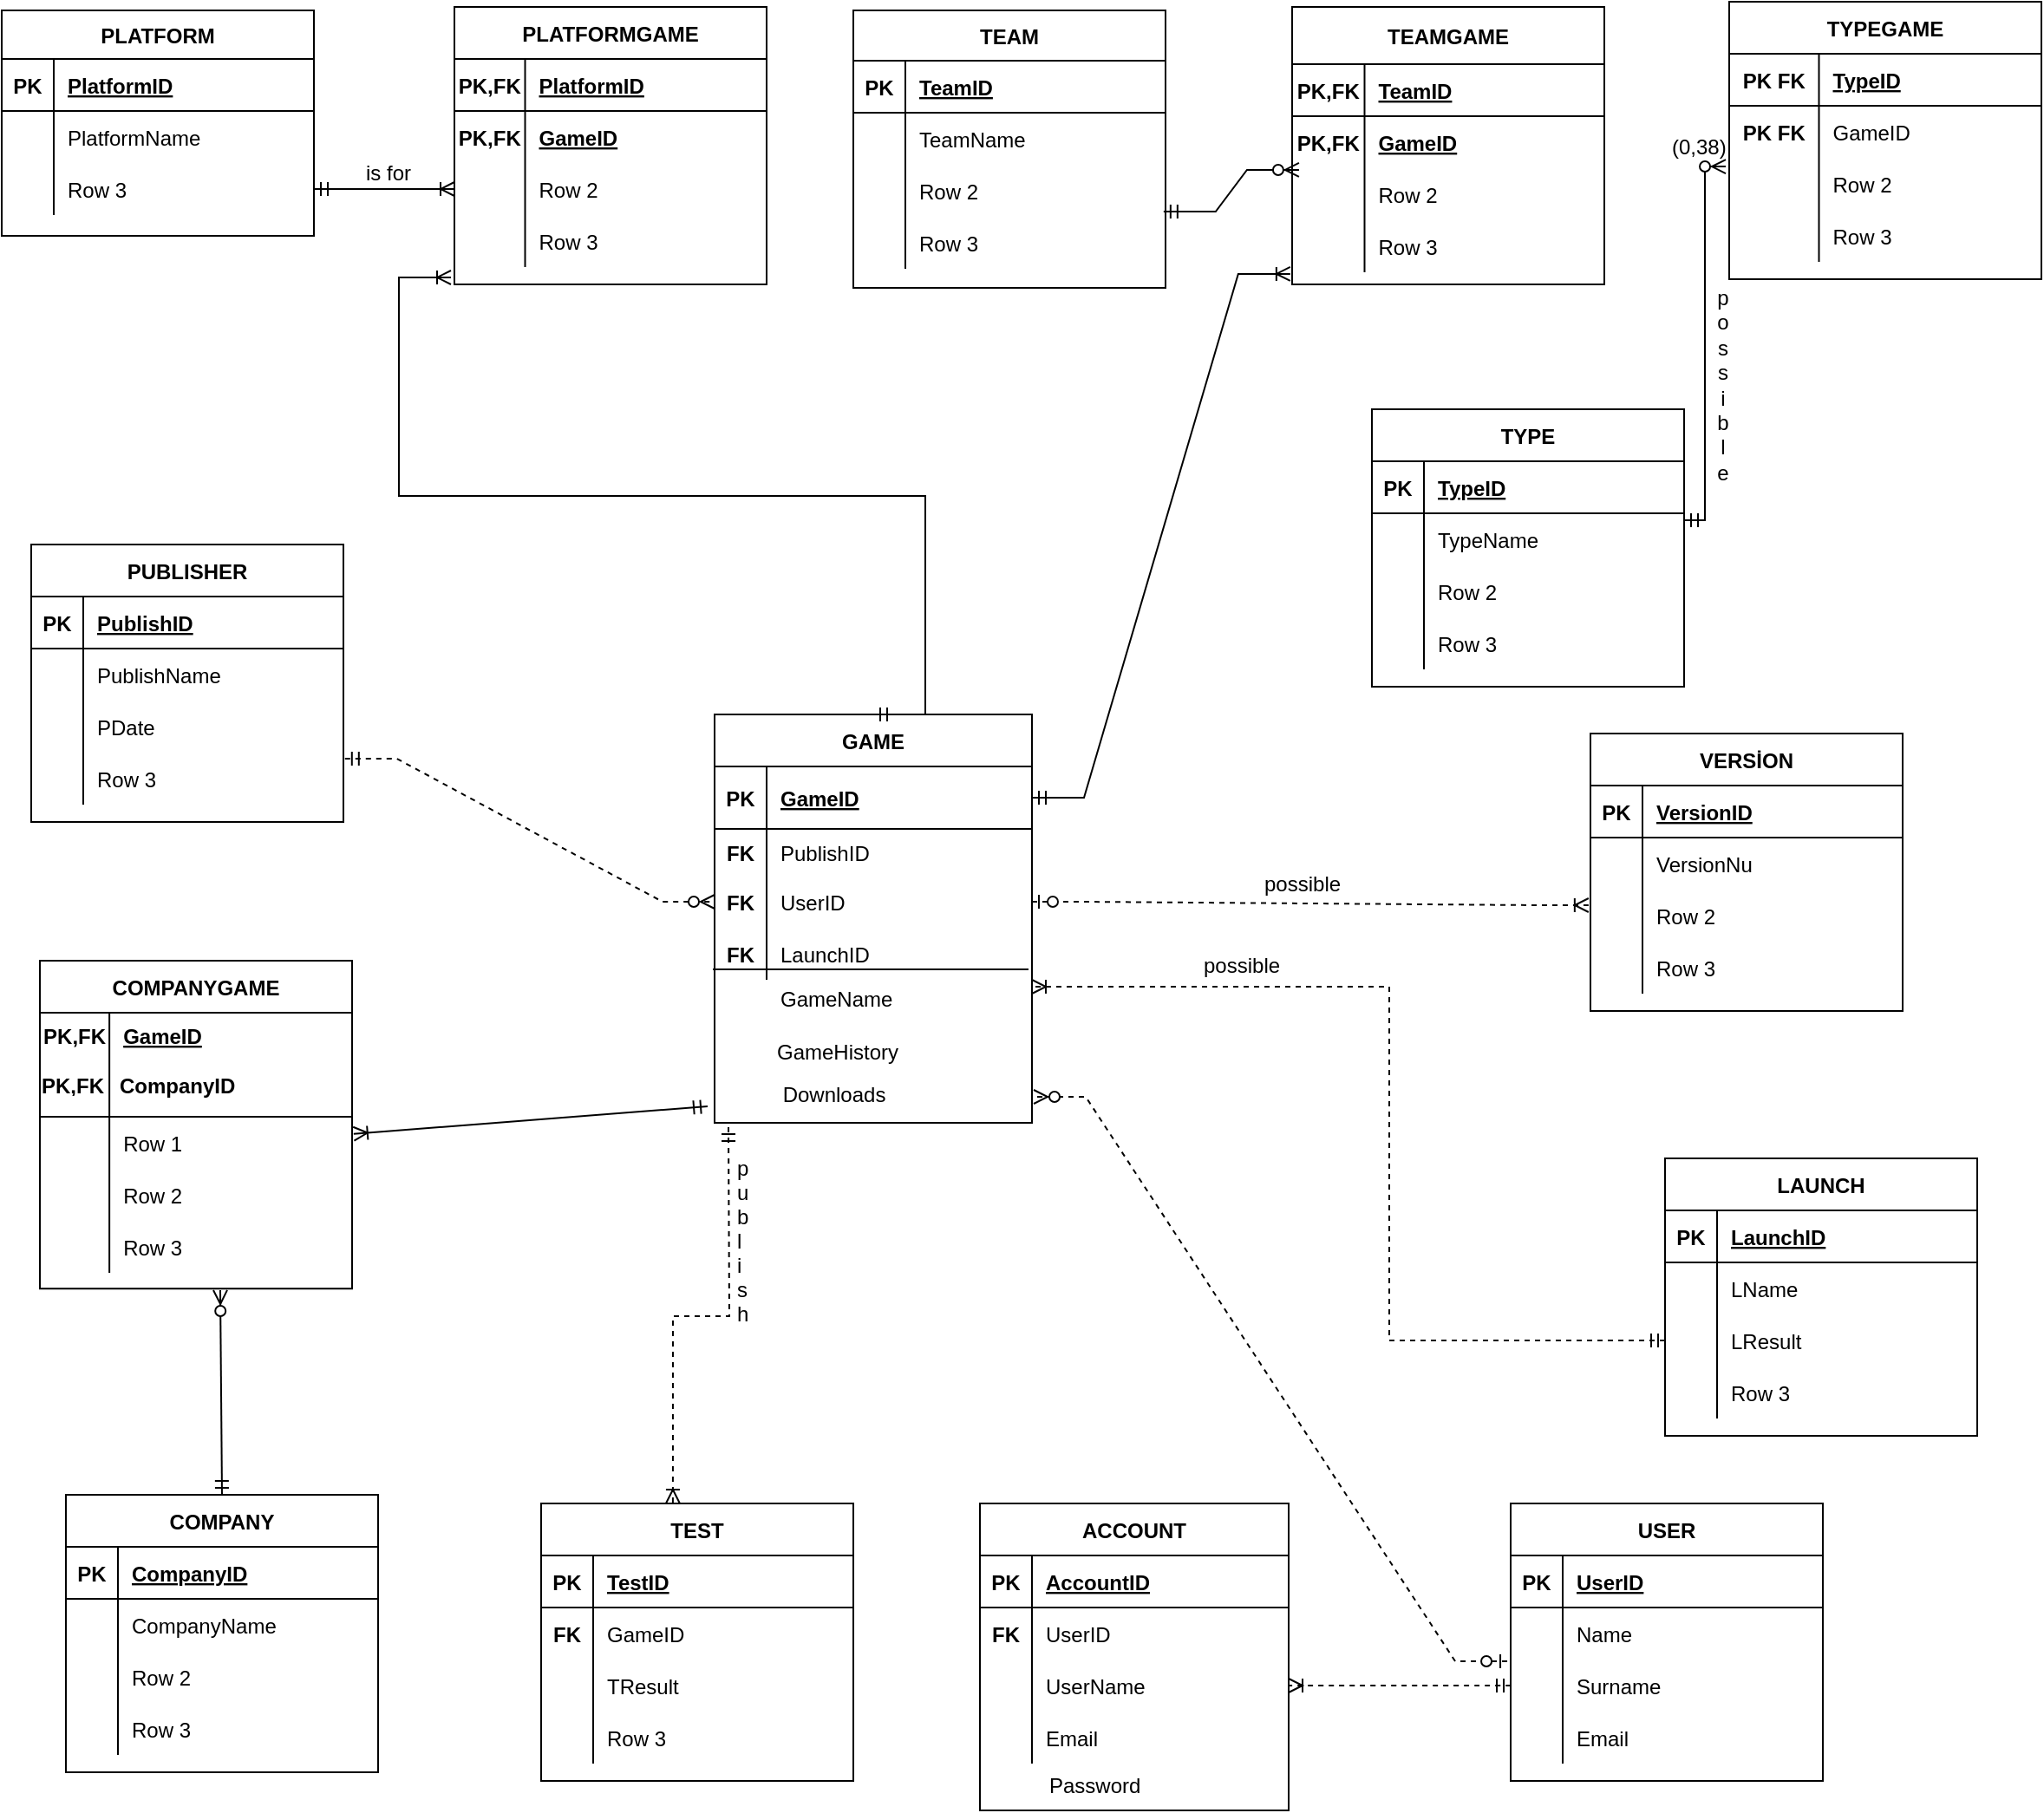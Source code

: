 <mxfile version="15.8.3" type="github">
  <diagram id="kgpKYQtTHZ0yAKxKKP6v" name="Page-1">
    <mxGraphModel dx="1943" dy="1146" grid="0" gridSize="10" guides="1" tooltips="1" connect="1" arrows="1" fold="1" page="1" pageScale="1" pageWidth="1200" pageHeight="1920" math="0" shadow="0">
      <root>
        <mxCell id="0" />
        <mxCell id="1" parent="0" />
        <mxCell id="l5rnWhb8T00U_MyEtRU--1" value="PLATFORM" style="shape=table;startSize=28;container=1;collapsible=1;childLayout=tableLayout;fixedRows=1;rowLines=0;fontStyle=1;align=center;resizeLast=1;" parent="1" vertex="1">
          <mxGeometry x="15" y="28" width="180" height="130" as="geometry" />
        </mxCell>
        <mxCell id="l5rnWhb8T00U_MyEtRU--2" value="" style="shape=partialRectangle;collapsible=0;dropTarget=0;pointerEvents=0;fillColor=none;top=0;left=0;bottom=1;right=0;points=[[0,0.5],[1,0.5]];portConstraint=eastwest;" parent="l5rnWhb8T00U_MyEtRU--1" vertex="1">
          <mxGeometry y="28" width="180" height="30" as="geometry" />
        </mxCell>
        <mxCell id="l5rnWhb8T00U_MyEtRU--3" value="PK" style="shape=partialRectangle;connectable=0;fillColor=none;top=0;left=0;bottom=0;right=0;fontStyle=1;overflow=hidden;" parent="l5rnWhb8T00U_MyEtRU--2" vertex="1">
          <mxGeometry width="30" height="30" as="geometry">
            <mxRectangle width="30" height="30" as="alternateBounds" />
          </mxGeometry>
        </mxCell>
        <mxCell id="l5rnWhb8T00U_MyEtRU--4" value="PlatformID" style="shape=partialRectangle;connectable=0;fillColor=none;top=0;left=0;bottom=0;right=0;align=left;spacingLeft=6;fontStyle=5;overflow=hidden;" parent="l5rnWhb8T00U_MyEtRU--2" vertex="1">
          <mxGeometry x="30" width="150" height="30" as="geometry">
            <mxRectangle width="150" height="30" as="alternateBounds" />
          </mxGeometry>
        </mxCell>
        <mxCell id="l5rnWhb8T00U_MyEtRU--8" value="" style="shape=partialRectangle;collapsible=0;dropTarget=0;pointerEvents=0;fillColor=none;top=0;left=0;bottom=0;right=0;points=[[0,0.5],[1,0.5]];portConstraint=eastwest;" parent="l5rnWhb8T00U_MyEtRU--1" vertex="1">
          <mxGeometry y="58" width="180" height="30" as="geometry" />
        </mxCell>
        <mxCell id="l5rnWhb8T00U_MyEtRU--9" value="" style="shape=partialRectangle;connectable=0;fillColor=none;top=0;left=0;bottom=0;right=0;editable=1;overflow=hidden;" parent="l5rnWhb8T00U_MyEtRU--8" vertex="1">
          <mxGeometry width="30" height="30" as="geometry">
            <mxRectangle width="30" height="30" as="alternateBounds" />
          </mxGeometry>
        </mxCell>
        <mxCell id="l5rnWhb8T00U_MyEtRU--10" value="PlatformName" style="shape=partialRectangle;connectable=0;fillColor=none;top=0;left=0;bottom=0;right=0;align=left;spacingLeft=6;overflow=hidden;" parent="l5rnWhb8T00U_MyEtRU--8" vertex="1">
          <mxGeometry x="30" width="150" height="30" as="geometry">
            <mxRectangle width="150" height="30" as="alternateBounds" />
          </mxGeometry>
        </mxCell>
        <mxCell id="l5rnWhb8T00U_MyEtRU--11" value="" style="shape=partialRectangle;collapsible=0;dropTarget=0;pointerEvents=0;fillColor=none;top=0;left=0;bottom=0;right=0;points=[[0,0.5],[1,0.5]];portConstraint=eastwest;" parent="l5rnWhb8T00U_MyEtRU--1" vertex="1">
          <mxGeometry y="88" width="180" height="30" as="geometry" />
        </mxCell>
        <mxCell id="l5rnWhb8T00U_MyEtRU--12" value="" style="shape=partialRectangle;connectable=0;fillColor=none;top=0;left=0;bottom=0;right=0;editable=1;overflow=hidden;" parent="l5rnWhb8T00U_MyEtRU--11" vertex="1">
          <mxGeometry width="30" height="30" as="geometry">
            <mxRectangle width="30" height="30" as="alternateBounds" />
          </mxGeometry>
        </mxCell>
        <mxCell id="l5rnWhb8T00U_MyEtRU--13" value="Row 3" style="shape=partialRectangle;connectable=0;fillColor=none;top=0;left=0;bottom=0;right=0;align=left;spacingLeft=6;overflow=hidden;" parent="l5rnWhb8T00U_MyEtRU--11" vertex="1">
          <mxGeometry x="30" width="150" height="30" as="geometry">
            <mxRectangle width="150" height="30" as="alternateBounds" />
          </mxGeometry>
        </mxCell>
        <mxCell id="l5rnWhb8T00U_MyEtRU--27" value="PLATFORMGAME" style="shape=table;startSize=30;container=1;collapsible=1;childLayout=tableLayout;fixedRows=1;rowLines=0;fontStyle=1;align=center;resizeLast=1;" parent="1" vertex="1">
          <mxGeometry x="276" y="26" width="180" height="160" as="geometry" />
        </mxCell>
        <mxCell id="l5rnWhb8T00U_MyEtRU--28" value="" style="shape=partialRectangle;collapsible=0;dropTarget=0;pointerEvents=0;fillColor=none;top=0;left=0;bottom=1;right=0;points=[[0,0.5],[1,0.5]];portConstraint=eastwest;" parent="l5rnWhb8T00U_MyEtRU--27" vertex="1">
          <mxGeometry y="30" width="180" height="30" as="geometry" />
        </mxCell>
        <mxCell id="l5rnWhb8T00U_MyEtRU--29" value="PK,FK" style="shape=partialRectangle;connectable=0;fillColor=none;top=0;left=0;bottom=0;right=0;fontStyle=1;overflow=hidden;" parent="l5rnWhb8T00U_MyEtRU--28" vertex="1">
          <mxGeometry width="40.75" height="30" as="geometry">
            <mxRectangle width="40.75" height="30" as="alternateBounds" />
          </mxGeometry>
        </mxCell>
        <mxCell id="l5rnWhb8T00U_MyEtRU--30" value="PlatformID" style="shape=partialRectangle;connectable=0;fillColor=none;top=0;left=0;bottom=0;right=0;align=left;spacingLeft=6;fontStyle=5;overflow=hidden;" parent="l5rnWhb8T00U_MyEtRU--28" vertex="1">
          <mxGeometry x="40.75" width="139.25" height="30" as="geometry">
            <mxRectangle width="139.25" height="30" as="alternateBounds" />
          </mxGeometry>
        </mxCell>
        <mxCell id="l5rnWhb8T00U_MyEtRU--31" value="" style="shape=partialRectangle;collapsible=0;dropTarget=0;pointerEvents=0;fillColor=none;top=0;left=0;bottom=0;right=0;points=[[0,0.5],[1,0.5]];portConstraint=eastwest;verticalAlign=middle;" parent="l5rnWhb8T00U_MyEtRU--27" vertex="1">
          <mxGeometry y="60" width="180" height="30" as="geometry" />
        </mxCell>
        <mxCell id="l5rnWhb8T00U_MyEtRU--32" value="PK,FK" style="shape=partialRectangle;connectable=0;fillColor=none;top=0;left=0;bottom=0;right=0;editable=1;overflow=hidden;fontStyle=1" parent="l5rnWhb8T00U_MyEtRU--31" vertex="1">
          <mxGeometry width="40.75" height="30" as="geometry">
            <mxRectangle width="40.75" height="30" as="alternateBounds" />
          </mxGeometry>
        </mxCell>
        <mxCell id="l5rnWhb8T00U_MyEtRU--33" value="GameID" style="shape=partialRectangle;connectable=0;fillColor=none;top=0;left=0;bottom=0;right=0;align=left;spacingLeft=6;overflow=hidden;verticalAlign=middle;fontStyle=5" parent="l5rnWhb8T00U_MyEtRU--31" vertex="1">
          <mxGeometry x="40.75" width="139.25" height="30" as="geometry">
            <mxRectangle width="139.25" height="30" as="alternateBounds" />
          </mxGeometry>
        </mxCell>
        <mxCell id="l5rnWhb8T00U_MyEtRU--34" value="" style="shape=partialRectangle;collapsible=0;dropTarget=0;pointerEvents=0;fillColor=none;top=0;left=0;bottom=0;right=0;points=[[0,0.5],[1,0.5]];portConstraint=eastwest;" parent="l5rnWhb8T00U_MyEtRU--27" vertex="1">
          <mxGeometry y="90" width="180" height="30" as="geometry" />
        </mxCell>
        <mxCell id="l5rnWhb8T00U_MyEtRU--35" value="" style="shape=partialRectangle;connectable=0;fillColor=none;top=0;left=0;bottom=0;right=0;editable=1;overflow=hidden;" parent="l5rnWhb8T00U_MyEtRU--34" vertex="1">
          <mxGeometry width="40.75" height="30" as="geometry">
            <mxRectangle width="40.75" height="30" as="alternateBounds" />
          </mxGeometry>
        </mxCell>
        <mxCell id="l5rnWhb8T00U_MyEtRU--36" value="Row 2" style="shape=partialRectangle;connectable=0;fillColor=none;top=0;left=0;bottom=0;right=0;align=left;spacingLeft=6;overflow=hidden;" parent="l5rnWhb8T00U_MyEtRU--34" vertex="1">
          <mxGeometry x="40.75" width="139.25" height="30" as="geometry">
            <mxRectangle width="139.25" height="30" as="alternateBounds" />
          </mxGeometry>
        </mxCell>
        <mxCell id="l5rnWhb8T00U_MyEtRU--37" value="" style="shape=partialRectangle;collapsible=0;dropTarget=0;pointerEvents=0;fillColor=none;top=0;left=0;bottom=0;right=0;points=[[0,0.5],[1,0.5]];portConstraint=eastwest;" parent="l5rnWhb8T00U_MyEtRU--27" vertex="1">
          <mxGeometry y="120" width="180" height="30" as="geometry" />
        </mxCell>
        <mxCell id="l5rnWhb8T00U_MyEtRU--38" value="" style="shape=partialRectangle;connectable=0;fillColor=none;top=0;left=0;bottom=0;right=0;editable=1;overflow=hidden;" parent="l5rnWhb8T00U_MyEtRU--37" vertex="1">
          <mxGeometry width="40.75" height="30" as="geometry">
            <mxRectangle width="40.75" height="30" as="alternateBounds" />
          </mxGeometry>
        </mxCell>
        <mxCell id="l5rnWhb8T00U_MyEtRU--39" value="Row 3" style="shape=partialRectangle;connectable=0;fillColor=none;top=0;left=0;bottom=0;right=0;align=left;spacingLeft=6;overflow=hidden;" parent="l5rnWhb8T00U_MyEtRU--37" vertex="1">
          <mxGeometry x="40.75" width="139.25" height="30" as="geometry">
            <mxRectangle width="139.25" height="30" as="alternateBounds" />
          </mxGeometry>
        </mxCell>
        <mxCell id="YHc2q_IlJQbj_okdTIY7-1" value="" style="edgeStyle=entityRelationEdgeStyle;fontSize=12;html=1;endArrow=ERoneToMany;startArrow=ERmandOne;rounded=0;entryX=0;entryY=0.5;entryDx=0;entryDy=0;" parent="1" source="l5rnWhb8T00U_MyEtRU--11" target="l5rnWhb8T00U_MyEtRU--34" edge="1">
          <mxGeometry width="100" height="100" relative="1" as="geometry">
            <mxPoint x="173" y="220" as="sourcePoint" />
            <mxPoint x="273" y="120" as="targetPoint" />
          </mxGeometry>
        </mxCell>
        <mxCell id="YHc2q_IlJQbj_okdTIY7-2" value="TEAM" style="shape=table;startSize=29;container=1;collapsible=1;childLayout=tableLayout;fixedRows=1;rowLines=0;fontStyle=1;align=center;resizeLast=1;" parent="1" vertex="1">
          <mxGeometry x="506" y="28" width="180" height="160" as="geometry" />
        </mxCell>
        <mxCell id="YHc2q_IlJQbj_okdTIY7-3" value="" style="shape=partialRectangle;collapsible=0;dropTarget=0;pointerEvents=0;fillColor=none;top=0;left=0;bottom=1;right=0;points=[[0,0.5],[1,0.5]];portConstraint=eastwest;" parent="YHc2q_IlJQbj_okdTIY7-2" vertex="1">
          <mxGeometry y="29" width="180" height="30" as="geometry" />
        </mxCell>
        <mxCell id="YHc2q_IlJQbj_okdTIY7-4" value="PK" style="shape=partialRectangle;connectable=0;fillColor=none;top=0;left=0;bottom=0;right=0;fontStyle=1;overflow=hidden;" parent="YHc2q_IlJQbj_okdTIY7-3" vertex="1">
          <mxGeometry width="30" height="30" as="geometry">
            <mxRectangle width="30" height="30" as="alternateBounds" />
          </mxGeometry>
        </mxCell>
        <mxCell id="YHc2q_IlJQbj_okdTIY7-5" value="TeamID" style="shape=partialRectangle;connectable=0;fillColor=none;top=0;left=0;bottom=0;right=0;align=left;spacingLeft=6;fontStyle=5;overflow=hidden;" parent="YHc2q_IlJQbj_okdTIY7-3" vertex="1">
          <mxGeometry x="30" width="150" height="30" as="geometry">
            <mxRectangle width="150" height="30" as="alternateBounds" />
          </mxGeometry>
        </mxCell>
        <mxCell id="YHc2q_IlJQbj_okdTIY7-6" value="" style="shape=partialRectangle;collapsible=0;dropTarget=0;pointerEvents=0;fillColor=none;top=0;left=0;bottom=0;right=0;points=[[0,0.5],[1,0.5]];portConstraint=eastwest;" parent="YHc2q_IlJQbj_okdTIY7-2" vertex="1">
          <mxGeometry y="59" width="180" height="30" as="geometry" />
        </mxCell>
        <mxCell id="YHc2q_IlJQbj_okdTIY7-7" value="" style="shape=partialRectangle;connectable=0;fillColor=none;top=0;left=0;bottom=0;right=0;editable=1;overflow=hidden;" parent="YHc2q_IlJQbj_okdTIY7-6" vertex="1">
          <mxGeometry width="30" height="30" as="geometry">
            <mxRectangle width="30" height="30" as="alternateBounds" />
          </mxGeometry>
        </mxCell>
        <mxCell id="YHc2q_IlJQbj_okdTIY7-8" value="TeamName" style="shape=partialRectangle;connectable=0;fillColor=none;top=0;left=0;bottom=0;right=0;align=left;spacingLeft=6;overflow=hidden;" parent="YHc2q_IlJQbj_okdTIY7-6" vertex="1">
          <mxGeometry x="30" width="150" height="30" as="geometry">
            <mxRectangle width="150" height="30" as="alternateBounds" />
          </mxGeometry>
        </mxCell>
        <mxCell id="YHc2q_IlJQbj_okdTIY7-9" value="" style="shape=partialRectangle;collapsible=0;dropTarget=0;pointerEvents=0;fillColor=none;top=0;left=0;bottom=0;right=0;points=[[0,0.5],[1,0.5]];portConstraint=eastwest;" parent="YHc2q_IlJQbj_okdTIY7-2" vertex="1">
          <mxGeometry y="89" width="180" height="30" as="geometry" />
        </mxCell>
        <mxCell id="YHc2q_IlJQbj_okdTIY7-10" value="" style="shape=partialRectangle;connectable=0;fillColor=none;top=0;left=0;bottom=0;right=0;editable=1;overflow=hidden;" parent="YHc2q_IlJQbj_okdTIY7-9" vertex="1">
          <mxGeometry width="30" height="30" as="geometry">
            <mxRectangle width="30" height="30" as="alternateBounds" />
          </mxGeometry>
        </mxCell>
        <mxCell id="YHc2q_IlJQbj_okdTIY7-11" value="Row 2" style="shape=partialRectangle;connectable=0;fillColor=none;top=0;left=0;bottom=0;right=0;align=left;spacingLeft=6;overflow=hidden;" parent="YHc2q_IlJQbj_okdTIY7-9" vertex="1">
          <mxGeometry x="30" width="150" height="30" as="geometry">
            <mxRectangle width="150" height="30" as="alternateBounds" />
          </mxGeometry>
        </mxCell>
        <mxCell id="YHc2q_IlJQbj_okdTIY7-12" value="" style="shape=partialRectangle;collapsible=0;dropTarget=0;pointerEvents=0;fillColor=none;top=0;left=0;bottom=0;right=0;points=[[0,0.5],[1,0.5]];portConstraint=eastwest;" parent="YHc2q_IlJQbj_okdTIY7-2" vertex="1">
          <mxGeometry y="119" width="180" height="30" as="geometry" />
        </mxCell>
        <mxCell id="YHc2q_IlJQbj_okdTIY7-13" value="" style="shape=partialRectangle;connectable=0;fillColor=none;top=0;left=0;bottom=0;right=0;editable=1;overflow=hidden;" parent="YHc2q_IlJQbj_okdTIY7-12" vertex="1">
          <mxGeometry width="30" height="30" as="geometry">
            <mxRectangle width="30" height="30" as="alternateBounds" />
          </mxGeometry>
        </mxCell>
        <mxCell id="YHc2q_IlJQbj_okdTIY7-14" value="Row 3" style="shape=partialRectangle;connectable=0;fillColor=none;top=0;left=0;bottom=0;right=0;align=left;spacingLeft=6;overflow=hidden;" parent="YHc2q_IlJQbj_okdTIY7-12" vertex="1">
          <mxGeometry x="30" width="150" height="30" as="geometry">
            <mxRectangle width="150" height="30" as="alternateBounds" />
          </mxGeometry>
        </mxCell>
        <mxCell id="YHc2q_IlJQbj_okdTIY7-15" value="TEAMGAME" style="shape=table;startSize=33;container=1;collapsible=1;childLayout=tableLayout;fixedRows=1;rowLines=0;fontStyle=1;align=center;resizeLast=1;" parent="1" vertex="1">
          <mxGeometry x="759" y="26" width="180" height="160" as="geometry" />
        </mxCell>
        <mxCell id="YHc2q_IlJQbj_okdTIY7-16" value="" style="shape=partialRectangle;collapsible=0;dropTarget=0;pointerEvents=0;fillColor=none;top=0;left=0;bottom=1;right=0;points=[[0,0.5],[1,0.5]];portConstraint=eastwest;" parent="YHc2q_IlJQbj_okdTIY7-15" vertex="1">
          <mxGeometry y="33" width="180" height="30" as="geometry" />
        </mxCell>
        <mxCell id="YHc2q_IlJQbj_okdTIY7-17" value="PK,FK" style="shape=partialRectangle;connectable=0;fillColor=none;top=0;left=0;bottom=0;right=0;fontStyle=1;overflow=hidden;" parent="YHc2q_IlJQbj_okdTIY7-16" vertex="1">
          <mxGeometry width="41.75" height="30" as="geometry">
            <mxRectangle width="41.75" height="30" as="alternateBounds" />
          </mxGeometry>
        </mxCell>
        <mxCell id="YHc2q_IlJQbj_okdTIY7-18" value="TeamID" style="shape=partialRectangle;connectable=0;fillColor=none;top=0;left=0;bottom=0;right=0;align=left;spacingLeft=6;fontStyle=5;overflow=hidden;" parent="YHc2q_IlJQbj_okdTIY7-16" vertex="1">
          <mxGeometry x="41.75" width="138.25" height="30" as="geometry">
            <mxRectangle width="138.25" height="30" as="alternateBounds" />
          </mxGeometry>
        </mxCell>
        <mxCell id="YHc2q_IlJQbj_okdTIY7-19" value="" style="shape=partialRectangle;collapsible=0;dropTarget=0;pointerEvents=0;fillColor=none;top=0;left=0;bottom=0;right=0;points=[[0,0.5],[1,0.5]];portConstraint=eastwest;" parent="YHc2q_IlJQbj_okdTIY7-15" vertex="1">
          <mxGeometry y="63" width="180" height="30" as="geometry" />
        </mxCell>
        <mxCell id="YHc2q_IlJQbj_okdTIY7-20" value="PK,FK" style="shape=partialRectangle;connectable=0;fillColor=none;top=0;left=0;bottom=0;right=0;editable=1;overflow=hidden;fontStyle=1" parent="YHc2q_IlJQbj_okdTIY7-19" vertex="1">
          <mxGeometry width="41.75" height="30" as="geometry">
            <mxRectangle width="41.75" height="30" as="alternateBounds" />
          </mxGeometry>
        </mxCell>
        <mxCell id="YHc2q_IlJQbj_okdTIY7-21" value="GameID" style="shape=partialRectangle;connectable=0;fillColor=none;top=0;left=0;bottom=0;right=0;align=left;spacingLeft=6;overflow=hidden;fontStyle=5" parent="YHc2q_IlJQbj_okdTIY7-19" vertex="1">
          <mxGeometry x="41.75" width="138.25" height="30" as="geometry">
            <mxRectangle width="138.25" height="30" as="alternateBounds" />
          </mxGeometry>
        </mxCell>
        <mxCell id="YHc2q_IlJQbj_okdTIY7-22" value="" style="shape=partialRectangle;collapsible=0;dropTarget=0;pointerEvents=0;fillColor=none;top=0;left=0;bottom=0;right=0;points=[[0,0.5],[1,0.5]];portConstraint=eastwest;" parent="YHc2q_IlJQbj_okdTIY7-15" vertex="1">
          <mxGeometry y="93" width="180" height="30" as="geometry" />
        </mxCell>
        <mxCell id="YHc2q_IlJQbj_okdTIY7-23" value="" style="shape=partialRectangle;connectable=0;fillColor=none;top=0;left=0;bottom=0;right=0;editable=1;overflow=hidden;" parent="YHc2q_IlJQbj_okdTIY7-22" vertex="1">
          <mxGeometry width="41.75" height="30" as="geometry">
            <mxRectangle width="41.75" height="30" as="alternateBounds" />
          </mxGeometry>
        </mxCell>
        <mxCell id="YHc2q_IlJQbj_okdTIY7-24" value="Row 2" style="shape=partialRectangle;connectable=0;fillColor=none;top=0;left=0;bottom=0;right=0;align=left;spacingLeft=6;overflow=hidden;" parent="YHc2q_IlJQbj_okdTIY7-22" vertex="1">
          <mxGeometry x="41.75" width="138.25" height="30" as="geometry">
            <mxRectangle width="138.25" height="30" as="alternateBounds" />
          </mxGeometry>
        </mxCell>
        <mxCell id="YHc2q_IlJQbj_okdTIY7-25" value="" style="shape=partialRectangle;collapsible=0;dropTarget=0;pointerEvents=0;fillColor=none;top=0;left=0;bottom=0;right=0;points=[[0,0.5],[1,0.5]];portConstraint=eastwest;" parent="YHc2q_IlJQbj_okdTIY7-15" vertex="1">
          <mxGeometry y="123" width="180" height="30" as="geometry" />
        </mxCell>
        <mxCell id="YHc2q_IlJQbj_okdTIY7-26" value="" style="shape=partialRectangle;connectable=0;fillColor=none;top=0;left=0;bottom=0;right=0;editable=1;overflow=hidden;" parent="YHc2q_IlJQbj_okdTIY7-25" vertex="1">
          <mxGeometry width="41.75" height="30" as="geometry">
            <mxRectangle width="41.75" height="30" as="alternateBounds" />
          </mxGeometry>
        </mxCell>
        <mxCell id="YHc2q_IlJQbj_okdTIY7-27" value="Row 3" style="shape=partialRectangle;connectable=0;fillColor=none;top=0;left=0;bottom=0;right=0;align=left;spacingLeft=6;overflow=hidden;" parent="YHc2q_IlJQbj_okdTIY7-25" vertex="1">
          <mxGeometry x="41.75" width="138.25" height="30" as="geometry">
            <mxRectangle width="138.25" height="30" as="alternateBounds" />
          </mxGeometry>
        </mxCell>
        <mxCell id="YHc2q_IlJQbj_okdTIY7-28" value="TYPEGAME" style="shape=table;startSize=30;container=1;collapsible=1;childLayout=tableLayout;fixedRows=1;rowLines=0;fontStyle=1;align=center;resizeLast=1;" parent="1" vertex="1">
          <mxGeometry x="1011" y="23" width="180" height="160" as="geometry" />
        </mxCell>
        <mxCell id="YHc2q_IlJQbj_okdTIY7-29" value="" style="shape=partialRectangle;collapsible=0;dropTarget=0;pointerEvents=0;fillColor=none;top=0;left=0;bottom=1;right=0;points=[[0,0.5],[1,0.5]];portConstraint=eastwest;" parent="YHc2q_IlJQbj_okdTIY7-28" vertex="1">
          <mxGeometry y="30" width="180" height="30" as="geometry" />
        </mxCell>
        <mxCell id="YHc2q_IlJQbj_okdTIY7-30" value="PK FK" style="shape=partialRectangle;connectable=0;fillColor=none;top=0;left=0;bottom=0;right=0;fontStyle=1;overflow=hidden;" parent="YHc2q_IlJQbj_okdTIY7-29" vertex="1">
          <mxGeometry width="51.75" height="30" as="geometry">
            <mxRectangle width="51.75" height="30" as="alternateBounds" />
          </mxGeometry>
        </mxCell>
        <mxCell id="YHc2q_IlJQbj_okdTIY7-31" value="TypeID" style="shape=partialRectangle;connectable=0;fillColor=none;top=0;left=0;bottom=0;right=0;align=left;spacingLeft=6;fontStyle=5;overflow=hidden;" parent="YHc2q_IlJQbj_okdTIY7-29" vertex="1">
          <mxGeometry x="51.75" width="128.25" height="30" as="geometry">
            <mxRectangle width="128.25" height="30" as="alternateBounds" />
          </mxGeometry>
        </mxCell>
        <mxCell id="YHc2q_IlJQbj_okdTIY7-32" value="" style="shape=partialRectangle;collapsible=0;dropTarget=0;pointerEvents=0;fillColor=none;top=0;left=0;bottom=0;right=0;points=[[0,0.5],[1,0.5]];portConstraint=eastwest;" parent="YHc2q_IlJQbj_okdTIY7-28" vertex="1">
          <mxGeometry y="60" width="180" height="30" as="geometry" />
        </mxCell>
        <mxCell id="YHc2q_IlJQbj_okdTIY7-33" value="PK FK" style="shape=partialRectangle;connectable=0;fillColor=none;top=0;left=0;bottom=0;right=0;editable=1;overflow=hidden;fontStyle=1" parent="YHc2q_IlJQbj_okdTIY7-32" vertex="1">
          <mxGeometry width="51.75" height="30" as="geometry">
            <mxRectangle width="51.75" height="30" as="alternateBounds" />
          </mxGeometry>
        </mxCell>
        <mxCell id="YHc2q_IlJQbj_okdTIY7-34" value="GameID" style="shape=partialRectangle;connectable=0;fillColor=none;top=0;left=0;bottom=0;right=0;align=left;spacingLeft=6;overflow=hidden;" parent="YHc2q_IlJQbj_okdTIY7-32" vertex="1">
          <mxGeometry x="51.75" width="128.25" height="30" as="geometry">
            <mxRectangle width="128.25" height="30" as="alternateBounds" />
          </mxGeometry>
        </mxCell>
        <mxCell id="YHc2q_IlJQbj_okdTIY7-35" value="" style="shape=partialRectangle;collapsible=0;dropTarget=0;pointerEvents=0;fillColor=none;top=0;left=0;bottom=0;right=0;points=[[0,0.5],[1,0.5]];portConstraint=eastwest;" parent="YHc2q_IlJQbj_okdTIY7-28" vertex="1">
          <mxGeometry y="90" width="180" height="30" as="geometry" />
        </mxCell>
        <mxCell id="YHc2q_IlJQbj_okdTIY7-36" value="" style="shape=partialRectangle;connectable=0;fillColor=none;top=0;left=0;bottom=0;right=0;editable=1;overflow=hidden;" parent="YHc2q_IlJQbj_okdTIY7-35" vertex="1">
          <mxGeometry width="51.75" height="30" as="geometry">
            <mxRectangle width="51.75" height="30" as="alternateBounds" />
          </mxGeometry>
        </mxCell>
        <mxCell id="YHc2q_IlJQbj_okdTIY7-37" value="Row 2" style="shape=partialRectangle;connectable=0;fillColor=none;top=0;left=0;bottom=0;right=0;align=left;spacingLeft=6;overflow=hidden;" parent="YHc2q_IlJQbj_okdTIY7-35" vertex="1">
          <mxGeometry x="51.75" width="128.25" height="30" as="geometry">
            <mxRectangle width="128.25" height="30" as="alternateBounds" />
          </mxGeometry>
        </mxCell>
        <mxCell id="YHc2q_IlJQbj_okdTIY7-38" value="" style="shape=partialRectangle;collapsible=0;dropTarget=0;pointerEvents=0;fillColor=none;top=0;left=0;bottom=0;right=0;points=[[0,0.5],[1,0.5]];portConstraint=eastwest;" parent="YHc2q_IlJQbj_okdTIY7-28" vertex="1">
          <mxGeometry y="120" width="180" height="30" as="geometry" />
        </mxCell>
        <mxCell id="YHc2q_IlJQbj_okdTIY7-39" value="" style="shape=partialRectangle;connectable=0;fillColor=none;top=0;left=0;bottom=0;right=0;editable=1;overflow=hidden;" parent="YHc2q_IlJQbj_okdTIY7-38" vertex="1">
          <mxGeometry width="51.75" height="30" as="geometry">
            <mxRectangle width="51.75" height="30" as="alternateBounds" />
          </mxGeometry>
        </mxCell>
        <mxCell id="YHc2q_IlJQbj_okdTIY7-40" value="Row 3" style="shape=partialRectangle;connectable=0;fillColor=none;top=0;left=0;bottom=0;right=0;align=left;spacingLeft=6;overflow=hidden;" parent="YHc2q_IlJQbj_okdTIY7-38" vertex="1">
          <mxGeometry x="51.75" width="128.25" height="30" as="geometry">
            <mxRectangle width="128.25" height="30" as="alternateBounds" />
          </mxGeometry>
        </mxCell>
        <mxCell id="YHc2q_IlJQbj_okdTIY7-41" value="TYPE" style="shape=table;startSize=30;container=1;collapsible=1;childLayout=tableLayout;fixedRows=1;rowLines=0;fontStyle=1;align=center;resizeLast=1;" parent="1" vertex="1">
          <mxGeometry x="805" y="258" width="180" height="160" as="geometry" />
        </mxCell>
        <mxCell id="YHc2q_IlJQbj_okdTIY7-42" value="" style="shape=partialRectangle;collapsible=0;dropTarget=0;pointerEvents=0;fillColor=none;top=0;left=0;bottom=1;right=0;points=[[0,0.5],[1,0.5]];portConstraint=eastwest;" parent="YHc2q_IlJQbj_okdTIY7-41" vertex="1">
          <mxGeometry y="30" width="180" height="30" as="geometry" />
        </mxCell>
        <mxCell id="YHc2q_IlJQbj_okdTIY7-43" value="PK" style="shape=partialRectangle;connectable=0;fillColor=none;top=0;left=0;bottom=0;right=0;fontStyle=1;overflow=hidden;" parent="YHc2q_IlJQbj_okdTIY7-42" vertex="1">
          <mxGeometry width="30" height="30" as="geometry">
            <mxRectangle width="30" height="30" as="alternateBounds" />
          </mxGeometry>
        </mxCell>
        <mxCell id="YHc2q_IlJQbj_okdTIY7-44" value="TypeID" style="shape=partialRectangle;connectable=0;fillColor=none;top=0;left=0;bottom=0;right=0;align=left;spacingLeft=6;fontStyle=5;overflow=hidden;" parent="YHc2q_IlJQbj_okdTIY7-42" vertex="1">
          <mxGeometry x="30" width="150" height="30" as="geometry">
            <mxRectangle width="150" height="30" as="alternateBounds" />
          </mxGeometry>
        </mxCell>
        <mxCell id="YHc2q_IlJQbj_okdTIY7-45" value="" style="shape=partialRectangle;collapsible=0;dropTarget=0;pointerEvents=0;fillColor=none;top=0;left=0;bottom=0;right=0;points=[[0,0.5],[1,0.5]];portConstraint=eastwest;" parent="YHc2q_IlJQbj_okdTIY7-41" vertex="1">
          <mxGeometry y="60" width="180" height="30" as="geometry" />
        </mxCell>
        <mxCell id="YHc2q_IlJQbj_okdTIY7-46" value="" style="shape=partialRectangle;connectable=0;fillColor=none;top=0;left=0;bottom=0;right=0;editable=1;overflow=hidden;" parent="YHc2q_IlJQbj_okdTIY7-45" vertex="1">
          <mxGeometry width="30" height="30" as="geometry">
            <mxRectangle width="30" height="30" as="alternateBounds" />
          </mxGeometry>
        </mxCell>
        <mxCell id="YHc2q_IlJQbj_okdTIY7-47" value="TypeName" style="shape=partialRectangle;connectable=0;fillColor=none;top=0;left=0;bottom=0;right=0;align=left;spacingLeft=6;overflow=hidden;" parent="YHc2q_IlJQbj_okdTIY7-45" vertex="1">
          <mxGeometry x="30" width="150" height="30" as="geometry">
            <mxRectangle width="150" height="30" as="alternateBounds" />
          </mxGeometry>
        </mxCell>
        <mxCell id="YHc2q_IlJQbj_okdTIY7-48" value="" style="shape=partialRectangle;collapsible=0;dropTarget=0;pointerEvents=0;fillColor=none;top=0;left=0;bottom=0;right=0;points=[[0,0.5],[1,0.5]];portConstraint=eastwest;" parent="YHc2q_IlJQbj_okdTIY7-41" vertex="1">
          <mxGeometry y="90" width="180" height="30" as="geometry" />
        </mxCell>
        <mxCell id="YHc2q_IlJQbj_okdTIY7-49" value="" style="shape=partialRectangle;connectable=0;fillColor=none;top=0;left=0;bottom=0;right=0;editable=1;overflow=hidden;" parent="YHc2q_IlJQbj_okdTIY7-48" vertex="1">
          <mxGeometry width="30" height="30" as="geometry">
            <mxRectangle width="30" height="30" as="alternateBounds" />
          </mxGeometry>
        </mxCell>
        <mxCell id="YHc2q_IlJQbj_okdTIY7-50" value="Row 2" style="shape=partialRectangle;connectable=0;fillColor=none;top=0;left=0;bottom=0;right=0;align=left;spacingLeft=6;overflow=hidden;" parent="YHc2q_IlJQbj_okdTIY7-48" vertex="1">
          <mxGeometry x="30" width="150" height="30" as="geometry">
            <mxRectangle width="150" height="30" as="alternateBounds" />
          </mxGeometry>
        </mxCell>
        <mxCell id="YHc2q_IlJQbj_okdTIY7-51" value="" style="shape=partialRectangle;collapsible=0;dropTarget=0;pointerEvents=0;fillColor=none;top=0;left=0;bottom=0;right=0;points=[[0,0.5],[1,0.5]];portConstraint=eastwest;" parent="YHc2q_IlJQbj_okdTIY7-41" vertex="1">
          <mxGeometry y="120" width="180" height="30" as="geometry" />
        </mxCell>
        <mxCell id="YHc2q_IlJQbj_okdTIY7-52" value="" style="shape=partialRectangle;connectable=0;fillColor=none;top=0;left=0;bottom=0;right=0;editable=1;overflow=hidden;" parent="YHc2q_IlJQbj_okdTIY7-51" vertex="1">
          <mxGeometry width="30" height="30" as="geometry">
            <mxRectangle width="30" height="30" as="alternateBounds" />
          </mxGeometry>
        </mxCell>
        <mxCell id="YHc2q_IlJQbj_okdTIY7-53" value="Row 3" style="shape=partialRectangle;connectable=0;fillColor=none;top=0;left=0;bottom=0;right=0;align=left;spacingLeft=6;overflow=hidden;" parent="YHc2q_IlJQbj_okdTIY7-51" vertex="1">
          <mxGeometry x="30" width="150" height="30" as="geometry">
            <mxRectangle width="150" height="30" as="alternateBounds" />
          </mxGeometry>
        </mxCell>
        <mxCell id="YHc2q_IlJQbj_okdTIY7-54" value="GAME" style="shape=table;startSize=30;container=1;collapsible=1;childLayout=tableLayout;fixedRows=1;rowLines=0;fontStyle=1;align=center;resizeLast=1;" parent="1" vertex="1">
          <mxGeometry x="426" y="434" width="183" height="235.5" as="geometry" />
        </mxCell>
        <mxCell id="YHc2q_IlJQbj_okdTIY7-55" value="" style="shape=partialRectangle;collapsible=0;dropTarget=0;pointerEvents=0;fillColor=none;top=0;left=0;bottom=1;right=0;points=[[0,0.5],[1,0.5]];portConstraint=eastwest;" parent="YHc2q_IlJQbj_okdTIY7-54" vertex="1">
          <mxGeometry y="30" width="183" height="36" as="geometry" />
        </mxCell>
        <mxCell id="YHc2q_IlJQbj_okdTIY7-56" value="PK" style="shape=partialRectangle;connectable=0;fillColor=none;top=0;left=0;bottom=0;right=0;fontStyle=1;overflow=hidden;" parent="YHc2q_IlJQbj_okdTIY7-55" vertex="1">
          <mxGeometry width="30" height="36" as="geometry">
            <mxRectangle width="30" height="36" as="alternateBounds" />
          </mxGeometry>
        </mxCell>
        <mxCell id="YHc2q_IlJQbj_okdTIY7-57" value="GameID" style="shape=partialRectangle;connectable=0;fillColor=none;top=0;left=0;bottom=0;right=0;align=left;spacingLeft=6;fontStyle=5;overflow=hidden;" parent="YHc2q_IlJQbj_okdTIY7-55" vertex="1">
          <mxGeometry x="30" width="153" height="36" as="geometry">
            <mxRectangle width="153" height="36" as="alternateBounds" />
          </mxGeometry>
        </mxCell>
        <mxCell id="YHc2q_IlJQbj_okdTIY7-58" value="" style="shape=partialRectangle;collapsible=0;dropTarget=0;pointerEvents=0;fillColor=none;top=0;left=0;bottom=0;right=0;points=[[0,0.5],[1,0.5]];portConstraint=eastwest;" parent="YHc2q_IlJQbj_okdTIY7-54" vertex="1">
          <mxGeometry y="66" width="183" height="27" as="geometry" />
        </mxCell>
        <mxCell id="YHc2q_IlJQbj_okdTIY7-59" value="FK" style="shape=partialRectangle;connectable=0;fillColor=none;top=0;left=0;bottom=0;right=0;editable=1;overflow=hidden;fontStyle=1" parent="YHc2q_IlJQbj_okdTIY7-58" vertex="1">
          <mxGeometry width="30" height="27" as="geometry">
            <mxRectangle width="30" height="27" as="alternateBounds" />
          </mxGeometry>
        </mxCell>
        <mxCell id="YHc2q_IlJQbj_okdTIY7-60" value="PublishID" style="shape=partialRectangle;connectable=0;fillColor=none;top=0;left=0;bottom=0;right=0;align=left;spacingLeft=6;overflow=hidden;" parent="YHc2q_IlJQbj_okdTIY7-58" vertex="1">
          <mxGeometry x="30" width="153" height="27" as="geometry">
            <mxRectangle width="153" height="27" as="alternateBounds" />
          </mxGeometry>
        </mxCell>
        <mxCell id="YHc2q_IlJQbj_okdTIY7-61" value="" style="shape=partialRectangle;collapsible=0;dropTarget=0;pointerEvents=0;fillColor=none;top=0;left=0;bottom=0;right=0;points=[[0,0.5],[1,0.5]];portConstraint=eastwest;" parent="YHc2q_IlJQbj_okdTIY7-54" vertex="1">
          <mxGeometry y="93" width="183" height="30" as="geometry" />
        </mxCell>
        <mxCell id="YHc2q_IlJQbj_okdTIY7-62" value="FK" style="shape=partialRectangle;connectable=0;fillColor=none;top=0;left=0;bottom=0;right=0;editable=1;overflow=hidden;fontStyle=1" parent="YHc2q_IlJQbj_okdTIY7-61" vertex="1">
          <mxGeometry width="30" height="30" as="geometry">
            <mxRectangle width="30" height="30" as="alternateBounds" />
          </mxGeometry>
        </mxCell>
        <mxCell id="YHc2q_IlJQbj_okdTIY7-63" value="UserID" style="shape=partialRectangle;connectable=0;fillColor=none;top=0;left=0;bottom=0;right=0;align=left;spacingLeft=6;overflow=hidden;" parent="YHc2q_IlJQbj_okdTIY7-61" vertex="1">
          <mxGeometry x="30" width="153" height="30" as="geometry">
            <mxRectangle width="153" height="30" as="alternateBounds" />
          </mxGeometry>
        </mxCell>
        <mxCell id="YHc2q_IlJQbj_okdTIY7-64" value="" style="shape=partialRectangle;collapsible=0;dropTarget=0;pointerEvents=0;fillColor=none;top=0;left=0;bottom=0;right=0;points=[[0,0.5],[1,0.5]];portConstraint=eastwest;" parent="YHc2q_IlJQbj_okdTIY7-54" vertex="1">
          <mxGeometry y="123" width="183" height="30" as="geometry" />
        </mxCell>
        <mxCell id="YHc2q_IlJQbj_okdTIY7-65" value="FK" style="shape=partialRectangle;connectable=0;fillColor=none;top=0;left=0;bottom=0;right=0;editable=1;overflow=hidden;fontStyle=1" parent="YHc2q_IlJQbj_okdTIY7-64" vertex="1">
          <mxGeometry width="30" height="30" as="geometry">
            <mxRectangle width="30" height="30" as="alternateBounds" />
          </mxGeometry>
        </mxCell>
        <mxCell id="YHc2q_IlJQbj_okdTIY7-66" value="LaunchID" style="shape=partialRectangle;connectable=0;fillColor=none;top=0;left=0;bottom=0;right=0;align=left;spacingLeft=6;overflow=hidden;" parent="YHc2q_IlJQbj_okdTIY7-64" vertex="1">
          <mxGeometry x="30" width="153" height="30" as="geometry">
            <mxRectangle width="153" height="30" as="alternateBounds" />
          </mxGeometry>
        </mxCell>
        <mxCell id="YHc2q_IlJQbj_okdTIY7-70" value="GameName" style="shape=partialRectangle;connectable=0;fillColor=none;top=0;left=0;bottom=0;right=0;align=left;spacingLeft=6;overflow=hidden;" parent="1" vertex="1">
          <mxGeometry x="456" y="584" width="153" height="27" as="geometry">
            <mxRectangle width="153" height="27" as="alternateBounds" />
          </mxGeometry>
        </mxCell>
        <mxCell id="YHc2q_IlJQbj_okdTIY7-72" value="" style="edgeStyle=entityRelationEdgeStyle;fontSize=12;html=1;endArrow=ERzeroToMany;startArrow=ERmandOne;rounded=0;entryX=0.022;entryY=1.033;entryDx=0;entryDy=0;entryPerimeter=0;exitX=0.994;exitY=-0.1;exitDx=0;exitDy=0;exitPerimeter=0;" parent="1" target="YHc2q_IlJQbj_okdTIY7-19" edge="1" source="YHc2q_IlJQbj_okdTIY7-12">
          <mxGeometry width="100" height="100" relative="1" as="geometry">
            <mxPoint x="709" y="138" as="sourcePoint" />
            <mxPoint x="750" y="114" as="targetPoint" />
          </mxGeometry>
        </mxCell>
        <mxCell id="YHc2q_IlJQbj_okdTIY7-73" value="" style="edgeStyle=entityRelationEdgeStyle;fontSize=12;html=1;endArrow=ERoneToMany;startArrow=ERmandOne;rounded=0;entryX=-0.006;entryY=1.033;entryDx=0;entryDy=0;entryPerimeter=0;" parent="1" source="YHc2q_IlJQbj_okdTIY7-55" target="YHc2q_IlJQbj_okdTIY7-25" edge="1">
          <mxGeometry width="100" height="100" relative="1" as="geometry">
            <mxPoint x="767" y="404" as="sourcePoint" />
            <mxPoint x="861" y="240" as="targetPoint" />
          </mxGeometry>
        </mxCell>
        <mxCell id="YHc2q_IlJQbj_okdTIY7-77" value="" style="edgeStyle=entityRelationEdgeStyle;fontSize=12;html=1;endArrow=ERoneToMany;startArrow=ERmandOne;rounded=0;exitX=0.5;exitY=0;exitDx=0;exitDy=0;" parent="1" source="YHc2q_IlJQbj_okdTIY7-54" edge="1">
          <mxGeometry width="100" height="100" relative="1" as="geometry">
            <mxPoint x="500" y="423" as="sourcePoint" />
            <mxPoint x="274" y="182" as="targetPoint" />
          </mxGeometry>
        </mxCell>
        <mxCell id="YHc2q_IlJQbj_okdTIY7-78" value="PUBLISHER" style="shape=table;startSize=30;container=1;collapsible=1;childLayout=tableLayout;fixedRows=1;rowLines=0;fontStyle=1;align=center;resizeLast=1;" parent="1" vertex="1">
          <mxGeometry x="32" y="336" width="180" height="160" as="geometry" />
        </mxCell>
        <mxCell id="YHc2q_IlJQbj_okdTIY7-79" value="" style="shape=partialRectangle;collapsible=0;dropTarget=0;pointerEvents=0;fillColor=none;top=0;left=0;bottom=1;right=0;points=[[0,0.5],[1,0.5]];portConstraint=eastwest;" parent="YHc2q_IlJQbj_okdTIY7-78" vertex="1">
          <mxGeometry y="30" width="180" height="30" as="geometry" />
        </mxCell>
        <mxCell id="YHc2q_IlJQbj_okdTIY7-80" value="PK" style="shape=partialRectangle;connectable=0;fillColor=none;top=0;left=0;bottom=0;right=0;fontStyle=1;overflow=hidden;" parent="YHc2q_IlJQbj_okdTIY7-79" vertex="1">
          <mxGeometry width="30" height="30" as="geometry">
            <mxRectangle width="30" height="30" as="alternateBounds" />
          </mxGeometry>
        </mxCell>
        <mxCell id="YHc2q_IlJQbj_okdTIY7-81" value="PublishID" style="shape=partialRectangle;connectable=0;fillColor=none;top=0;left=0;bottom=0;right=0;align=left;spacingLeft=6;fontStyle=5;overflow=hidden;" parent="YHc2q_IlJQbj_okdTIY7-79" vertex="1">
          <mxGeometry x="30" width="150" height="30" as="geometry">
            <mxRectangle width="150" height="30" as="alternateBounds" />
          </mxGeometry>
        </mxCell>
        <mxCell id="YHc2q_IlJQbj_okdTIY7-82" value="" style="shape=partialRectangle;collapsible=0;dropTarget=0;pointerEvents=0;fillColor=none;top=0;left=0;bottom=0;right=0;points=[[0,0.5],[1,0.5]];portConstraint=eastwest;" parent="YHc2q_IlJQbj_okdTIY7-78" vertex="1">
          <mxGeometry y="60" width="180" height="30" as="geometry" />
        </mxCell>
        <mxCell id="YHc2q_IlJQbj_okdTIY7-83" value="" style="shape=partialRectangle;connectable=0;fillColor=none;top=0;left=0;bottom=0;right=0;editable=1;overflow=hidden;" parent="YHc2q_IlJQbj_okdTIY7-82" vertex="1">
          <mxGeometry width="30" height="30" as="geometry">
            <mxRectangle width="30" height="30" as="alternateBounds" />
          </mxGeometry>
        </mxCell>
        <mxCell id="YHc2q_IlJQbj_okdTIY7-84" value="PublishName" style="shape=partialRectangle;connectable=0;fillColor=none;top=0;left=0;bottom=0;right=0;align=left;spacingLeft=6;overflow=hidden;" parent="YHc2q_IlJQbj_okdTIY7-82" vertex="1">
          <mxGeometry x="30" width="150" height="30" as="geometry">
            <mxRectangle width="150" height="30" as="alternateBounds" />
          </mxGeometry>
        </mxCell>
        <mxCell id="YHc2q_IlJQbj_okdTIY7-85" value="" style="shape=partialRectangle;collapsible=0;dropTarget=0;pointerEvents=0;fillColor=none;top=0;left=0;bottom=0;right=0;points=[[0,0.5],[1,0.5]];portConstraint=eastwest;" parent="YHc2q_IlJQbj_okdTIY7-78" vertex="1">
          <mxGeometry y="90" width="180" height="30" as="geometry" />
        </mxCell>
        <mxCell id="YHc2q_IlJQbj_okdTIY7-86" value="" style="shape=partialRectangle;connectable=0;fillColor=none;top=0;left=0;bottom=0;right=0;editable=1;overflow=hidden;" parent="YHc2q_IlJQbj_okdTIY7-85" vertex="1">
          <mxGeometry width="30" height="30" as="geometry">
            <mxRectangle width="30" height="30" as="alternateBounds" />
          </mxGeometry>
        </mxCell>
        <mxCell id="YHc2q_IlJQbj_okdTIY7-87" value="PDate" style="shape=partialRectangle;connectable=0;fillColor=none;top=0;left=0;bottom=0;right=0;align=left;spacingLeft=6;overflow=hidden;" parent="YHc2q_IlJQbj_okdTIY7-85" vertex="1">
          <mxGeometry x="30" width="150" height="30" as="geometry">
            <mxRectangle width="150" height="30" as="alternateBounds" />
          </mxGeometry>
        </mxCell>
        <mxCell id="YHc2q_IlJQbj_okdTIY7-88" value="" style="shape=partialRectangle;collapsible=0;dropTarget=0;pointerEvents=0;fillColor=none;top=0;left=0;bottom=0;right=0;points=[[0,0.5],[1,0.5]];portConstraint=eastwest;" parent="YHc2q_IlJQbj_okdTIY7-78" vertex="1">
          <mxGeometry y="120" width="180" height="30" as="geometry" />
        </mxCell>
        <mxCell id="YHc2q_IlJQbj_okdTIY7-89" value="" style="shape=partialRectangle;connectable=0;fillColor=none;top=0;left=0;bottom=0;right=0;editable=1;overflow=hidden;" parent="YHc2q_IlJQbj_okdTIY7-88" vertex="1">
          <mxGeometry width="30" height="30" as="geometry">
            <mxRectangle width="30" height="30" as="alternateBounds" />
          </mxGeometry>
        </mxCell>
        <mxCell id="YHc2q_IlJQbj_okdTIY7-90" value="Row 3" style="shape=partialRectangle;connectable=0;fillColor=none;top=0;left=0;bottom=0;right=0;align=left;spacingLeft=6;overflow=hidden;" parent="YHc2q_IlJQbj_okdTIY7-88" vertex="1">
          <mxGeometry x="30" width="150" height="30" as="geometry">
            <mxRectangle width="150" height="30" as="alternateBounds" />
          </mxGeometry>
        </mxCell>
        <mxCell id="YHc2q_IlJQbj_okdTIY7-91" value="COMPANYGAME" style="shape=table;startSize=30;container=1;collapsible=1;childLayout=tableLayout;fixedRows=1;rowLines=0;fontStyle=1;align=center;resizeLast=1;" parent="1" vertex="1">
          <mxGeometry x="37" y="576" width="180" height="189.103" as="geometry" />
        </mxCell>
        <mxCell id="YHc2q_IlJQbj_okdTIY7-92" value="" style="shape=partialRectangle;collapsible=0;dropTarget=0;pointerEvents=0;fillColor=none;top=0;left=0;bottom=1;right=0;points=[[0,0.5],[1,0.5]];portConstraint=eastwest;" parent="YHc2q_IlJQbj_okdTIY7-91" vertex="1">
          <mxGeometry y="30" width="180" height="60" as="geometry" />
        </mxCell>
        <mxCell id="YHc2q_IlJQbj_okdTIY7-93" value="PK,FK" style="shape=partialRectangle;connectable=0;fillColor=none;top=0;left=0;bottom=0;right=0;fontStyle=1;overflow=hidden;verticalAlign=top;" parent="YHc2q_IlJQbj_okdTIY7-92" vertex="1">
          <mxGeometry width="40.069" height="60" as="geometry">
            <mxRectangle width="40.069" height="60" as="alternateBounds" />
          </mxGeometry>
        </mxCell>
        <mxCell id="YHc2q_IlJQbj_okdTIY7-94" value="GameID" style="shape=partialRectangle;connectable=0;fillColor=none;top=0;left=0;bottom=0;right=0;align=left;spacingLeft=6;fontStyle=5;overflow=hidden;verticalAlign=top;" parent="YHc2q_IlJQbj_okdTIY7-92" vertex="1">
          <mxGeometry x="40.069" width="139.931" height="60" as="geometry">
            <mxRectangle width="139.931" height="60" as="alternateBounds" />
          </mxGeometry>
        </mxCell>
        <mxCell id="YHc2q_IlJQbj_okdTIY7-95" value="" style="shape=partialRectangle;collapsible=0;dropTarget=0;pointerEvents=0;fillColor=none;top=0;left=0;bottom=0;right=0;points=[[0,0.5],[1,0.5]];portConstraint=eastwest;" parent="YHc2q_IlJQbj_okdTIY7-91" vertex="1">
          <mxGeometry y="90" width="180" height="30" as="geometry" />
        </mxCell>
        <mxCell id="YHc2q_IlJQbj_okdTIY7-96" value="" style="shape=partialRectangle;connectable=0;fillColor=none;top=0;left=0;bottom=0;right=0;editable=1;overflow=hidden;fontStyle=1" parent="YHc2q_IlJQbj_okdTIY7-95" vertex="1">
          <mxGeometry width="40.069" height="30" as="geometry">
            <mxRectangle width="40.069" height="30" as="alternateBounds" />
          </mxGeometry>
        </mxCell>
        <mxCell id="YHc2q_IlJQbj_okdTIY7-97" value="Row 1" style="shape=partialRectangle;connectable=0;fillColor=none;top=0;left=0;bottom=0;right=0;align=left;spacingLeft=6;overflow=hidden;" parent="YHc2q_IlJQbj_okdTIY7-95" vertex="1">
          <mxGeometry x="40.069" width="139.931" height="30" as="geometry">
            <mxRectangle width="139.931" height="30" as="alternateBounds" />
          </mxGeometry>
        </mxCell>
        <mxCell id="YHc2q_IlJQbj_okdTIY7-98" value="" style="shape=partialRectangle;collapsible=0;dropTarget=0;pointerEvents=0;fillColor=none;top=0;left=0;bottom=0;right=0;points=[[0,0.5],[1,0.5]];portConstraint=eastwest;" parent="YHc2q_IlJQbj_okdTIY7-91" vertex="1">
          <mxGeometry y="120" width="180" height="30" as="geometry" />
        </mxCell>
        <mxCell id="YHc2q_IlJQbj_okdTIY7-99" value="" style="shape=partialRectangle;connectable=0;fillColor=none;top=0;left=0;bottom=0;right=0;editable=1;overflow=hidden;" parent="YHc2q_IlJQbj_okdTIY7-98" vertex="1">
          <mxGeometry width="40.069" height="30" as="geometry">
            <mxRectangle width="40.069" height="30" as="alternateBounds" />
          </mxGeometry>
        </mxCell>
        <mxCell id="YHc2q_IlJQbj_okdTIY7-100" value="Row 2" style="shape=partialRectangle;connectable=0;fillColor=none;top=0;left=0;bottom=0;right=0;align=left;spacingLeft=6;overflow=hidden;" parent="YHc2q_IlJQbj_okdTIY7-98" vertex="1">
          <mxGeometry x="40.069" width="139.931" height="30" as="geometry">
            <mxRectangle width="139.931" height="30" as="alternateBounds" />
          </mxGeometry>
        </mxCell>
        <mxCell id="YHc2q_IlJQbj_okdTIY7-101" value="" style="shape=partialRectangle;collapsible=0;dropTarget=0;pointerEvents=0;fillColor=none;top=0;left=0;bottom=0;right=0;points=[[0,0.5],[1,0.5]];portConstraint=eastwest;" parent="YHc2q_IlJQbj_okdTIY7-91" vertex="1">
          <mxGeometry y="150" width="180" height="30" as="geometry" />
        </mxCell>
        <mxCell id="YHc2q_IlJQbj_okdTIY7-102" value="" style="shape=partialRectangle;connectable=0;fillColor=none;top=0;left=0;bottom=0;right=0;editable=1;overflow=hidden;" parent="YHc2q_IlJQbj_okdTIY7-101" vertex="1">
          <mxGeometry width="40.069" height="30" as="geometry">
            <mxRectangle width="40.069" height="30" as="alternateBounds" />
          </mxGeometry>
        </mxCell>
        <mxCell id="YHc2q_IlJQbj_okdTIY7-103" value="Row 3" style="shape=partialRectangle;connectable=0;fillColor=none;top=0;left=0;bottom=0;right=0;align=left;spacingLeft=6;overflow=hidden;" parent="YHc2q_IlJQbj_okdTIY7-101" vertex="1">
          <mxGeometry x="40.069" width="139.931" height="30" as="geometry">
            <mxRectangle width="139.931" height="30" as="alternateBounds" />
          </mxGeometry>
        </mxCell>
        <mxCell id="YHc2q_IlJQbj_okdTIY7-104" value="COMPANY" style="shape=table;startSize=30;container=1;collapsible=1;childLayout=tableLayout;fixedRows=1;rowLines=0;fontStyle=1;align=center;resizeLast=1;" parent="1" vertex="1">
          <mxGeometry x="52" y="884" width="180" height="160" as="geometry" />
        </mxCell>
        <mxCell id="YHc2q_IlJQbj_okdTIY7-105" value="" style="shape=partialRectangle;collapsible=0;dropTarget=0;pointerEvents=0;fillColor=none;top=0;left=0;bottom=1;right=0;points=[[0,0.5],[1,0.5]];portConstraint=eastwest;" parent="YHc2q_IlJQbj_okdTIY7-104" vertex="1">
          <mxGeometry y="30" width="180" height="30" as="geometry" />
        </mxCell>
        <mxCell id="YHc2q_IlJQbj_okdTIY7-106" value="PK" style="shape=partialRectangle;connectable=0;fillColor=none;top=0;left=0;bottom=0;right=0;fontStyle=1;overflow=hidden;" parent="YHc2q_IlJQbj_okdTIY7-105" vertex="1">
          <mxGeometry width="30" height="30" as="geometry">
            <mxRectangle width="30" height="30" as="alternateBounds" />
          </mxGeometry>
        </mxCell>
        <mxCell id="YHc2q_IlJQbj_okdTIY7-107" value="CompanyID" style="shape=partialRectangle;connectable=0;fillColor=none;top=0;left=0;bottom=0;right=0;align=left;spacingLeft=6;fontStyle=5;overflow=hidden;" parent="YHc2q_IlJQbj_okdTIY7-105" vertex="1">
          <mxGeometry x="30" width="150" height="30" as="geometry">
            <mxRectangle width="150" height="30" as="alternateBounds" />
          </mxGeometry>
        </mxCell>
        <mxCell id="YHc2q_IlJQbj_okdTIY7-108" value="" style="shape=partialRectangle;collapsible=0;dropTarget=0;pointerEvents=0;fillColor=none;top=0;left=0;bottom=0;right=0;points=[[0,0.5],[1,0.5]];portConstraint=eastwest;" parent="YHc2q_IlJQbj_okdTIY7-104" vertex="1">
          <mxGeometry y="60" width="180" height="30" as="geometry" />
        </mxCell>
        <mxCell id="YHc2q_IlJQbj_okdTIY7-109" value="" style="shape=partialRectangle;connectable=0;fillColor=none;top=0;left=0;bottom=0;right=0;editable=1;overflow=hidden;" parent="YHc2q_IlJQbj_okdTIY7-108" vertex="1">
          <mxGeometry width="30" height="30" as="geometry">
            <mxRectangle width="30" height="30" as="alternateBounds" />
          </mxGeometry>
        </mxCell>
        <mxCell id="YHc2q_IlJQbj_okdTIY7-110" value="CompanyName" style="shape=partialRectangle;connectable=0;fillColor=none;top=0;left=0;bottom=0;right=0;align=left;spacingLeft=6;overflow=hidden;" parent="YHc2q_IlJQbj_okdTIY7-108" vertex="1">
          <mxGeometry x="30" width="150" height="30" as="geometry">
            <mxRectangle width="150" height="30" as="alternateBounds" />
          </mxGeometry>
        </mxCell>
        <mxCell id="YHc2q_IlJQbj_okdTIY7-111" value="" style="shape=partialRectangle;collapsible=0;dropTarget=0;pointerEvents=0;fillColor=none;top=0;left=0;bottom=0;right=0;points=[[0,0.5],[1,0.5]];portConstraint=eastwest;" parent="YHc2q_IlJQbj_okdTIY7-104" vertex="1">
          <mxGeometry y="90" width="180" height="30" as="geometry" />
        </mxCell>
        <mxCell id="YHc2q_IlJQbj_okdTIY7-112" value="" style="shape=partialRectangle;connectable=0;fillColor=none;top=0;left=0;bottom=0;right=0;editable=1;overflow=hidden;" parent="YHc2q_IlJQbj_okdTIY7-111" vertex="1">
          <mxGeometry width="30" height="30" as="geometry">
            <mxRectangle width="30" height="30" as="alternateBounds" />
          </mxGeometry>
        </mxCell>
        <mxCell id="YHc2q_IlJQbj_okdTIY7-113" value="Row 2" style="shape=partialRectangle;connectable=0;fillColor=none;top=0;left=0;bottom=0;right=0;align=left;spacingLeft=6;overflow=hidden;" parent="YHc2q_IlJQbj_okdTIY7-111" vertex="1">
          <mxGeometry x="30" width="150" height="30" as="geometry">
            <mxRectangle width="150" height="30" as="alternateBounds" />
          </mxGeometry>
        </mxCell>
        <mxCell id="YHc2q_IlJQbj_okdTIY7-114" value="" style="shape=partialRectangle;collapsible=0;dropTarget=0;pointerEvents=0;fillColor=none;top=0;left=0;bottom=0;right=0;points=[[0,0.5],[1,0.5]];portConstraint=eastwest;" parent="YHc2q_IlJQbj_okdTIY7-104" vertex="1">
          <mxGeometry y="120" width="180" height="30" as="geometry" />
        </mxCell>
        <mxCell id="YHc2q_IlJQbj_okdTIY7-115" value="" style="shape=partialRectangle;connectable=0;fillColor=none;top=0;left=0;bottom=0;right=0;editable=1;overflow=hidden;" parent="YHc2q_IlJQbj_okdTIY7-114" vertex="1">
          <mxGeometry width="30" height="30" as="geometry">
            <mxRectangle width="30" height="30" as="alternateBounds" />
          </mxGeometry>
        </mxCell>
        <mxCell id="YHc2q_IlJQbj_okdTIY7-116" value="Row 3" style="shape=partialRectangle;connectable=0;fillColor=none;top=0;left=0;bottom=0;right=0;align=left;spacingLeft=6;overflow=hidden;" parent="YHc2q_IlJQbj_okdTIY7-114" vertex="1">
          <mxGeometry x="30" width="150" height="30" as="geometry">
            <mxRectangle width="150" height="30" as="alternateBounds" />
          </mxGeometry>
        </mxCell>
        <mxCell id="YHc2q_IlJQbj_okdTIY7-117" value="TEST" style="shape=table;startSize=30;container=1;collapsible=1;childLayout=tableLayout;fixedRows=1;rowLines=0;fontStyle=1;align=center;resizeLast=1;" parent="1" vertex="1">
          <mxGeometry x="326" y="889" width="180" height="160" as="geometry" />
        </mxCell>
        <mxCell id="YHc2q_IlJQbj_okdTIY7-118" value="" style="shape=partialRectangle;collapsible=0;dropTarget=0;pointerEvents=0;fillColor=none;top=0;left=0;bottom=1;right=0;points=[[0,0.5],[1,0.5]];portConstraint=eastwest;" parent="YHc2q_IlJQbj_okdTIY7-117" vertex="1">
          <mxGeometry y="30" width="180" height="30" as="geometry" />
        </mxCell>
        <mxCell id="YHc2q_IlJQbj_okdTIY7-119" value="PK" style="shape=partialRectangle;connectable=0;fillColor=none;top=0;left=0;bottom=0;right=0;fontStyle=1;overflow=hidden;" parent="YHc2q_IlJQbj_okdTIY7-118" vertex="1">
          <mxGeometry width="30" height="30" as="geometry">
            <mxRectangle width="30" height="30" as="alternateBounds" />
          </mxGeometry>
        </mxCell>
        <mxCell id="YHc2q_IlJQbj_okdTIY7-120" value="TestID" style="shape=partialRectangle;connectable=0;fillColor=none;top=0;left=0;bottom=0;right=0;align=left;spacingLeft=6;fontStyle=5;overflow=hidden;" parent="YHc2q_IlJQbj_okdTIY7-118" vertex="1">
          <mxGeometry x="30" width="150" height="30" as="geometry">
            <mxRectangle width="150" height="30" as="alternateBounds" />
          </mxGeometry>
        </mxCell>
        <mxCell id="YHc2q_IlJQbj_okdTIY7-121" value="" style="shape=partialRectangle;collapsible=0;dropTarget=0;pointerEvents=0;fillColor=none;top=0;left=0;bottom=0;right=0;points=[[0,0.5],[1,0.5]];portConstraint=eastwest;" parent="YHc2q_IlJQbj_okdTIY7-117" vertex="1">
          <mxGeometry y="60" width="180" height="30" as="geometry" />
        </mxCell>
        <mxCell id="YHc2q_IlJQbj_okdTIY7-122" value="FK" style="shape=partialRectangle;connectable=0;fillColor=none;top=0;left=0;bottom=0;right=0;editable=1;overflow=hidden;fontStyle=1" parent="YHc2q_IlJQbj_okdTIY7-121" vertex="1">
          <mxGeometry width="30" height="30" as="geometry">
            <mxRectangle width="30" height="30" as="alternateBounds" />
          </mxGeometry>
        </mxCell>
        <mxCell id="YHc2q_IlJQbj_okdTIY7-123" value="GameID" style="shape=partialRectangle;connectable=0;fillColor=none;top=0;left=0;bottom=0;right=0;align=left;spacingLeft=6;overflow=hidden;" parent="YHc2q_IlJQbj_okdTIY7-121" vertex="1">
          <mxGeometry x="30" width="150" height="30" as="geometry">
            <mxRectangle width="150" height="30" as="alternateBounds" />
          </mxGeometry>
        </mxCell>
        <mxCell id="YHc2q_IlJQbj_okdTIY7-124" value="" style="shape=partialRectangle;collapsible=0;dropTarget=0;pointerEvents=0;fillColor=none;top=0;left=0;bottom=0;right=0;points=[[0,0.5],[1,0.5]];portConstraint=eastwest;" parent="YHc2q_IlJQbj_okdTIY7-117" vertex="1">
          <mxGeometry y="90" width="180" height="30" as="geometry" />
        </mxCell>
        <mxCell id="YHc2q_IlJQbj_okdTIY7-125" value="" style="shape=partialRectangle;connectable=0;fillColor=none;top=0;left=0;bottom=0;right=0;editable=1;overflow=hidden;" parent="YHc2q_IlJQbj_okdTIY7-124" vertex="1">
          <mxGeometry width="30" height="30" as="geometry">
            <mxRectangle width="30" height="30" as="alternateBounds" />
          </mxGeometry>
        </mxCell>
        <mxCell id="YHc2q_IlJQbj_okdTIY7-126" value="TResult" style="shape=partialRectangle;connectable=0;fillColor=none;top=0;left=0;bottom=0;right=0;align=left;spacingLeft=6;overflow=hidden;" parent="YHc2q_IlJQbj_okdTIY7-124" vertex="1">
          <mxGeometry x="30" width="150" height="30" as="geometry">
            <mxRectangle width="150" height="30" as="alternateBounds" />
          </mxGeometry>
        </mxCell>
        <mxCell id="YHc2q_IlJQbj_okdTIY7-127" value="" style="shape=partialRectangle;collapsible=0;dropTarget=0;pointerEvents=0;fillColor=none;top=0;left=0;bottom=0;right=0;points=[[0,0.5],[1,0.5]];portConstraint=eastwest;" parent="YHc2q_IlJQbj_okdTIY7-117" vertex="1">
          <mxGeometry y="120" width="180" height="30" as="geometry" />
        </mxCell>
        <mxCell id="YHc2q_IlJQbj_okdTIY7-128" value="" style="shape=partialRectangle;connectable=0;fillColor=none;top=0;left=0;bottom=0;right=0;editable=1;overflow=hidden;" parent="YHc2q_IlJQbj_okdTIY7-127" vertex="1">
          <mxGeometry width="30" height="30" as="geometry">
            <mxRectangle width="30" height="30" as="alternateBounds" />
          </mxGeometry>
        </mxCell>
        <mxCell id="YHc2q_IlJQbj_okdTIY7-129" value="Row 3" style="shape=partialRectangle;connectable=0;fillColor=none;top=0;left=0;bottom=0;right=0;align=left;spacingLeft=6;overflow=hidden;" parent="YHc2q_IlJQbj_okdTIY7-127" vertex="1">
          <mxGeometry x="30" width="150" height="30" as="geometry">
            <mxRectangle width="150" height="30" as="alternateBounds" />
          </mxGeometry>
        </mxCell>
        <mxCell id="YHc2q_IlJQbj_okdTIY7-130" value="ACCOUNT" style="shape=table;startSize=30;container=1;collapsible=1;childLayout=tableLayout;fixedRows=1;rowLines=0;fontStyle=1;align=center;resizeLast=1;" parent="1" vertex="1">
          <mxGeometry x="579" y="889" width="178" height="177" as="geometry" />
        </mxCell>
        <mxCell id="YHc2q_IlJQbj_okdTIY7-131" value="" style="shape=partialRectangle;collapsible=0;dropTarget=0;pointerEvents=0;fillColor=none;top=0;left=0;bottom=1;right=0;points=[[0,0.5],[1,0.5]];portConstraint=eastwest;" parent="YHc2q_IlJQbj_okdTIY7-130" vertex="1">
          <mxGeometry y="30" width="178" height="30" as="geometry" />
        </mxCell>
        <mxCell id="YHc2q_IlJQbj_okdTIY7-132" value="PK" style="shape=partialRectangle;connectable=0;fillColor=none;top=0;left=0;bottom=0;right=0;fontStyle=1;overflow=hidden;" parent="YHc2q_IlJQbj_okdTIY7-131" vertex="1">
          <mxGeometry width="30" height="30" as="geometry">
            <mxRectangle width="30" height="30" as="alternateBounds" />
          </mxGeometry>
        </mxCell>
        <mxCell id="YHc2q_IlJQbj_okdTIY7-133" value="AccountID" style="shape=partialRectangle;connectable=0;fillColor=none;top=0;left=0;bottom=0;right=0;align=left;spacingLeft=6;fontStyle=5;overflow=hidden;" parent="YHc2q_IlJQbj_okdTIY7-131" vertex="1">
          <mxGeometry x="30" width="148" height="30" as="geometry">
            <mxRectangle width="148" height="30" as="alternateBounds" />
          </mxGeometry>
        </mxCell>
        <mxCell id="YHc2q_IlJQbj_okdTIY7-134" value="" style="shape=partialRectangle;collapsible=0;dropTarget=0;pointerEvents=0;fillColor=none;top=0;left=0;bottom=0;right=0;points=[[0,0.5],[1,0.5]];portConstraint=eastwest;" parent="YHc2q_IlJQbj_okdTIY7-130" vertex="1">
          <mxGeometry y="60" width="178" height="30" as="geometry" />
        </mxCell>
        <mxCell id="YHc2q_IlJQbj_okdTIY7-135" value="FK" style="shape=partialRectangle;connectable=0;fillColor=none;top=0;left=0;bottom=0;right=0;editable=1;overflow=hidden;fontStyle=1" parent="YHc2q_IlJQbj_okdTIY7-134" vertex="1">
          <mxGeometry width="30" height="30" as="geometry">
            <mxRectangle width="30" height="30" as="alternateBounds" />
          </mxGeometry>
        </mxCell>
        <mxCell id="YHc2q_IlJQbj_okdTIY7-136" value="UserID" style="shape=partialRectangle;connectable=0;fillColor=none;top=0;left=0;bottom=0;right=0;align=left;spacingLeft=6;overflow=hidden;" parent="YHc2q_IlJQbj_okdTIY7-134" vertex="1">
          <mxGeometry x="30" width="148" height="30" as="geometry">
            <mxRectangle width="148" height="30" as="alternateBounds" />
          </mxGeometry>
        </mxCell>
        <mxCell id="YHc2q_IlJQbj_okdTIY7-137" value="" style="shape=partialRectangle;collapsible=0;dropTarget=0;pointerEvents=0;fillColor=none;top=0;left=0;bottom=0;right=0;points=[[0,0.5],[1,0.5]];portConstraint=eastwest;" parent="YHc2q_IlJQbj_okdTIY7-130" vertex="1">
          <mxGeometry y="90" width="178" height="30" as="geometry" />
        </mxCell>
        <mxCell id="YHc2q_IlJQbj_okdTIY7-138" value="" style="shape=partialRectangle;connectable=0;fillColor=none;top=0;left=0;bottom=0;right=0;editable=1;overflow=hidden;" parent="YHc2q_IlJQbj_okdTIY7-137" vertex="1">
          <mxGeometry width="30" height="30" as="geometry">
            <mxRectangle width="30" height="30" as="alternateBounds" />
          </mxGeometry>
        </mxCell>
        <mxCell id="YHc2q_IlJQbj_okdTIY7-139" value="UserName" style="shape=partialRectangle;connectable=0;fillColor=none;top=0;left=0;bottom=0;right=0;align=left;spacingLeft=6;overflow=hidden;" parent="YHc2q_IlJQbj_okdTIY7-137" vertex="1">
          <mxGeometry x="30" width="148" height="30" as="geometry">
            <mxRectangle width="148" height="30" as="alternateBounds" />
          </mxGeometry>
        </mxCell>
        <mxCell id="YHc2q_IlJQbj_okdTIY7-140" value="" style="shape=partialRectangle;collapsible=0;dropTarget=0;pointerEvents=0;fillColor=none;top=0;left=0;bottom=0;right=0;points=[[0,0.5],[1,0.5]];portConstraint=eastwest;" parent="YHc2q_IlJQbj_okdTIY7-130" vertex="1">
          <mxGeometry y="120" width="178" height="30" as="geometry" />
        </mxCell>
        <mxCell id="YHc2q_IlJQbj_okdTIY7-141" value="" style="shape=partialRectangle;connectable=0;fillColor=none;top=0;left=0;bottom=0;right=0;editable=1;overflow=hidden;" parent="YHc2q_IlJQbj_okdTIY7-140" vertex="1">
          <mxGeometry width="30" height="30" as="geometry">
            <mxRectangle width="30" height="30" as="alternateBounds" />
          </mxGeometry>
        </mxCell>
        <mxCell id="YHc2q_IlJQbj_okdTIY7-142" value="Email" style="shape=partialRectangle;connectable=0;fillColor=none;top=0;left=0;bottom=0;right=0;align=left;spacingLeft=6;overflow=hidden;" parent="YHc2q_IlJQbj_okdTIY7-140" vertex="1">
          <mxGeometry x="30" width="148" height="30" as="geometry">
            <mxRectangle width="148" height="30" as="alternateBounds" />
          </mxGeometry>
        </mxCell>
        <mxCell id="YHc2q_IlJQbj_okdTIY7-143" value="USER" style="shape=table;startSize=30;container=1;collapsible=1;childLayout=tableLayout;fixedRows=1;rowLines=0;fontStyle=1;align=center;resizeLast=1;" parent="1" vertex="1">
          <mxGeometry x="885" y="889" width="180" height="160" as="geometry" />
        </mxCell>
        <mxCell id="YHc2q_IlJQbj_okdTIY7-144" value="" style="shape=partialRectangle;collapsible=0;dropTarget=0;pointerEvents=0;fillColor=none;top=0;left=0;bottom=1;right=0;points=[[0,0.5],[1,0.5]];portConstraint=eastwest;" parent="YHc2q_IlJQbj_okdTIY7-143" vertex="1">
          <mxGeometry y="30" width="180" height="30" as="geometry" />
        </mxCell>
        <mxCell id="YHc2q_IlJQbj_okdTIY7-145" value="PK" style="shape=partialRectangle;connectable=0;fillColor=none;top=0;left=0;bottom=0;right=0;fontStyle=1;overflow=hidden;" parent="YHc2q_IlJQbj_okdTIY7-144" vertex="1">
          <mxGeometry width="30" height="30" as="geometry">
            <mxRectangle width="30" height="30" as="alternateBounds" />
          </mxGeometry>
        </mxCell>
        <mxCell id="YHc2q_IlJQbj_okdTIY7-146" value="UserID" style="shape=partialRectangle;connectable=0;fillColor=none;top=0;left=0;bottom=0;right=0;align=left;spacingLeft=6;fontStyle=5;overflow=hidden;" parent="YHc2q_IlJQbj_okdTIY7-144" vertex="1">
          <mxGeometry x="30" width="150" height="30" as="geometry">
            <mxRectangle width="150" height="30" as="alternateBounds" />
          </mxGeometry>
        </mxCell>
        <mxCell id="YHc2q_IlJQbj_okdTIY7-147" value="" style="shape=partialRectangle;collapsible=0;dropTarget=0;pointerEvents=0;fillColor=none;top=0;left=0;bottom=0;right=0;points=[[0,0.5],[1,0.5]];portConstraint=eastwest;" parent="YHc2q_IlJQbj_okdTIY7-143" vertex="1">
          <mxGeometry y="60" width="180" height="30" as="geometry" />
        </mxCell>
        <mxCell id="YHc2q_IlJQbj_okdTIY7-148" value="" style="shape=partialRectangle;connectable=0;fillColor=none;top=0;left=0;bottom=0;right=0;editable=1;overflow=hidden;" parent="YHc2q_IlJQbj_okdTIY7-147" vertex="1">
          <mxGeometry width="30" height="30" as="geometry">
            <mxRectangle width="30" height="30" as="alternateBounds" />
          </mxGeometry>
        </mxCell>
        <mxCell id="YHc2q_IlJQbj_okdTIY7-149" value="Name" style="shape=partialRectangle;connectable=0;fillColor=none;top=0;left=0;bottom=0;right=0;align=left;spacingLeft=6;overflow=hidden;" parent="YHc2q_IlJQbj_okdTIY7-147" vertex="1">
          <mxGeometry x="30" width="150" height="30" as="geometry">
            <mxRectangle width="150" height="30" as="alternateBounds" />
          </mxGeometry>
        </mxCell>
        <mxCell id="YHc2q_IlJQbj_okdTIY7-150" value="" style="shape=partialRectangle;collapsible=0;dropTarget=0;pointerEvents=0;fillColor=none;top=0;left=0;bottom=0;right=0;points=[[0,0.5],[1,0.5]];portConstraint=eastwest;" parent="YHc2q_IlJQbj_okdTIY7-143" vertex="1">
          <mxGeometry y="90" width="180" height="30" as="geometry" />
        </mxCell>
        <mxCell id="YHc2q_IlJQbj_okdTIY7-151" value="" style="shape=partialRectangle;connectable=0;fillColor=none;top=0;left=0;bottom=0;right=0;editable=1;overflow=hidden;" parent="YHc2q_IlJQbj_okdTIY7-150" vertex="1">
          <mxGeometry width="30" height="30" as="geometry">
            <mxRectangle width="30" height="30" as="alternateBounds" />
          </mxGeometry>
        </mxCell>
        <mxCell id="YHc2q_IlJQbj_okdTIY7-152" value="Surname" style="shape=partialRectangle;connectable=0;fillColor=none;top=0;left=0;bottom=0;right=0;align=left;spacingLeft=6;overflow=hidden;" parent="YHc2q_IlJQbj_okdTIY7-150" vertex="1">
          <mxGeometry x="30" width="150" height="30" as="geometry">
            <mxRectangle width="150" height="30" as="alternateBounds" />
          </mxGeometry>
        </mxCell>
        <mxCell id="YHc2q_IlJQbj_okdTIY7-153" value="" style="shape=partialRectangle;collapsible=0;dropTarget=0;pointerEvents=0;fillColor=none;top=0;left=0;bottom=0;right=0;points=[[0,0.5],[1,0.5]];portConstraint=eastwest;" parent="YHc2q_IlJQbj_okdTIY7-143" vertex="1">
          <mxGeometry y="120" width="180" height="30" as="geometry" />
        </mxCell>
        <mxCell id="YHc2q_IlJQbj_okdTIY7-154" value="" style="shape=partialRectangle;connectable=0;fillColor=none;top=0;left=0;bottom=0;right=0;editable=1;overflow=hidden;" parent="YHc2q_IlJQbj_okdTIY7-153" vertex="1">
          <mxGeometry width="30" height="30" as="geometry">
            <mxRectangle width="30" height="30" as="alternateBounds" />
          </mxGeometry>
        </mxCell>
        <mxCell id="YHc2q_IlJQbj_okdTIY7-155" value="Email" style="shape=partialRectangle;connectable=0;fillColor=none;top=0;left=0;bottom=0;right=0;align=left;spacingLeft=6;overflow=hidden;" parent="YHc2q_IlJQbj_okdTIY7-153" vertex="1">
          <mxGeometry x="30" width="150" height="30" as="geometry">
            <mxRectangle width="150" height="30" as="alternateBounds" />
          </mxGeometry>
        </mxCell>
        <mxCell id="YHc2q_IlJQbj_okdTIY7-156" value="LAUNCH" style="shape=table;startSize=30;container=1;collapsible=1;childLayout=tableLayout;fixedRows=1;rowLines=0;fontStyle=1;align=center;resizeLast=1;" parent="1" vertex="1">
          <mxGeometry x="974" y="690" width="180" height="160" as="geometry" />
        </mxCell>
        <mxCell id="YHc2q_IlJQbj_okdTIY7-157" value="" style="shape=partialRectangle;collapsible=0;dropTarget=0;pointerEvents=0;fillColor=none;top=0;left=0;bottom=1;right=0;points=[[0,0.5],[1,0.5]];portConstraint=eastwest;" parent="YHc2q_IlJQbj_okdTIY7-156" vertex="1">
          <mxGeometry y="30" width="180" height="30" as="geometry" />
        </mxCell>
        <mxCell id="YHc2q_IlJQbj_okdTIY7-158" value="PK" style="shape=partialRectangle;connectable=0;fillColor=none;top=0;left=0;bottom=0;right=0;fontStyle=1;overflow=hidden;" parent="YHc2q_IlJQbj_okdTIY7-157" vertex="1">
          <mxGeometry width="30" height="30" as="geometry">
            <mxRectangle width="30" height="30" as="alternateBounds" />
          </mxGeometry>
        </mxCell>
        <mxCell id="YHc2q_IlJQbj_okdTIY7-159" value="LaunchID" style="shape=partialRectangle;connectable=0;fillColor=none;top=0;left=0;bottom=0;right=0;align=left;spacingLeft=6;fontStyle=5;overflow=hidden;" parent="YHc2q_IlJQbj_okdTIY7-157" vertex="1">
          <mxGeometry x="30" width="150" height="30" as="geometry">
            <mxRectangle width="150" height="30" as="alternateBounds" />
          </mxGeometry>
        </mxCell>
        <mxCell id="YHc2q_IlJQbj_okdTIY7-160" value="" style="shape=partialRectangle;collapsible=0;dropTarget=0;pointerEvents=0;fillColor=none;top=0;left=0;bottom=0;right=0;points=[[0,0.5],[1,0.5]];portConstraint=eastwest;" parent="YHc2q_IlJQbj_okdTIY7-156" vertex="1">
          <mxGeometry y="60" width="180" height="30" as="geometry" />
        </mxCell>
        <mxCell id="YHc2q_IlJQbj_okdTIY7-161" value="" style="shape=partialRectangle;connectable=0;fillColor=none;top=0;left=0;bottom=0;right=0;editable=1;overflow=hidden;" parent="YHc2q_IlJQbj_okdTIY7-160" vertex="1">
          <mxGeometry width="30" height="30" as="geometry">
            <mxRectangle width="30" height="30" as="alternateBounds" />
          </mxGeometry>
        </mxCell>
        <mxCell id="YHc2q_IlJQbj_okdTIY7-162" value="LName" style="shape=partialRectangle;connectable=0;fillColor=none;top=0;left=0;bottom=0;right=0;align=left;spacingLeft=6;overflow=hidden;" parent="YHc2q_IlJQbj_okdTIY7-160" vertex="1">
          <mxGeometry x="30" width="150" height="30" as="geometry">
            <mxRectangle width="150" height="30" as="alternateBounds" />
          </mxGeometry>
        </mxCell>
        <mxCell id="YHc2q_IlJQbj_okdTIY7-163" value="" style="shape=partialRectangle;collapsible=0;dropTarget=0;pointerEvents=0;fillColor=none;top=0;left=0;bottom=0;right=0;points=[[0,0.5],[1,0.5]];portConstraint=eastwest;" parent="YHc2q_IlJQbj_okdTIY7-156" vertex="1">
          <mxGeometry y="90" width="180" height="30" as="geometry" />
        </mxCell>
        <mxCell id="YHc2q_IlJQbj_okdTIY7-164" value="" style="shape=partialRectangle;connectable=0;fillColor=none;top=0;left=0;bottom=0;right=0;editable=1;overflow=hidden;" parent="YHc2q_IlJQbj_okdTIY7-163" vertex="1">
          <mxGeometry width="30" height="30" as="geometry">
            <mxRectangle width="30" height="30" as="alternateBounds" />
          </mxGeometry>
        </mxCell>
        <mxCell id="YHc2q_IlJQbj_okdTIY7-165" value="LResult" style="shape=partialRectangle;connectable=0;fillColor=none;top=0;left=0;bottom=0;right=0;align=left;spacingLeft=6;overflow=hidden;" parent="YHc2q_IlJQbj_okdTIY7-163" vertex="1">
          <mxGeometry x="30" width="150" height="30" as="geometry">
            <mxRectangle width="150" height="30" as="alternateBounds" />
          </mxGeometry>
        </mxCell>
        <mxCell id="YHc2q_IlJQbj_okdTIY7-166" value="" style="shape=partialRectangle;collapsible=0;dropTarget=0;pointerEvents=0;fillColor=none;top=0;left=0;bottom=0;right=0;points=[[0,0.5],[1,0.5]];portConstraint=eastwest;" parent="YHc2q_IlJQbj_okdTIY7-156" vertex="1">
          <mxGeometry y="120" width="180" height="30" as="geometry" />
        </mxCell>
        <mxCell id="YHc2q_IlJQbj_okdTIY7-167" value="" style="shape=partialRectangle;connectable=0;fillColor=none;top=0;left=0;bottom=0;right=0;editable=1;overflow=hidden;" parent="YHc2q_IlJQbj_okdTIY7-166" vertex="1">
          <mxGeometry width="30" height="30" as="geometry">
            <mxRectangle width="30" height="30" as="alternateBounds" />
          </mxGeometry>
        </mxCell>
        <mxCell id="YHc2q_IlJQbj_okdTIY7-168" value="Row 3" style="shape=partialRectangle;connectable=0;fillColor=none;top=0;left=0;bottom=0;right=0;align=left;spacingLeft=6;overflow=hidden;" parent="YHc2q_IlJQbj_okdTIY7-166" vertex="1">
          <mxGeometry x="30" width="150" height="30" as="geometry">
            <mxRectangle width="150" height="30" as="alternateBounds" />
          </mxGeometry>
        </mxCell>
        <mxCell id="YHc2q_IlJQbj_okdTIY7-169" value="VERSİON" style="shape=table;startSize=30;container=1;collapsible=1;childLayout=tableLayout;fixedRows=1;rowLines=0;fontStyle=1;align=center;resizeLast=1;" parent="1" vertex="1">
          <mxGeometry x="931" y="445" width="180" height="160" as="geometry" />
        </mxCell>
        <mxCell id="YHc2q_IlJQbj_okdTIY7-170" value="" style="shape=partialRectangle;collapsible=0;dropTarget=0;pointerEvents=0;fillColor=none;top=0;left=0;bottom=1;right=0;points=[[0,0.5],[1,0.5]];portConstraint=eastwest;" parent="YHc2q_IlJQbj_okdTIY7-169" vertex="1">
          <mxGeometry y="30" width="180" height="30" as="geometry" />
        </mxCell>
        <mxCell id="YHc2q_IlJQbj_okdTIY7-171" value="PK" style="shape=partialRectangle;connectable=0;fillColor=none;top=0;left=0;bottom=0;right=0;fontStyle=1;overflow=hidden;" parent="YHc2q_IlJQbj_okdTIY7-170" vertex="1">
          <mxGeometry width="30" height="30" as="geometry">
            <mxRectangle width="30" height="30" as="alternateBounds" />
          </mxGeometry>
        </mxCell>
        <mxCell id="YHc2q_IlJQbj_okdTIY7-172" value="VersionID" style="shape=partialRectangle;connectable=0;fillColor=none;top=0;left=0;bottom=0;right=0;align=left;spacingLeft=6;fontStyle=5;overflow=hidden;" parent="YHc2q_IlJQbj_okdTIY7-170" vertex="1">
          <mxGeometry x="30" width="150" height="30" as="geometry">
            <mxRectangle width="150" height="30" as="alternateBounds" />
          </mxGeometry>
        </mxCell>
        <mxCell id="YHc2q_IlJQbj_okdTIY7-173" value="" style="shape=partialRectangle;collapsible=0;dropTarget=0;pointerEvents=0;fillColor=none;top=0;left=0;bottom=0;right=0;points=[[0,0.5],[1,0.5]];portConstraint=eastwest;" parent="YHc2q_IlJQbj_okdTIY7-169" vertex="1">
          <mxGeometry y="60" width="180" height="30" as="geometry" />
        </mxCell>
        <mxCell id="YHc2q_IlJQbj_okdTIY7-174" value="" style="shape=partialRectangle;connectable=0;fillColor=none;top=0;left=0;bottom=0;right=0;editable=1;overflow=hidden;" parent="YHc2q_IlJQbj_okdTIY7-173" vertex="1">
          <mxGeometry width="30" height="30" as="geometry">
            <mxRectangle width="30" height="30" as="alternateBounds" />
          </mxGeometry>
        </mxCell>
        <mxCell id="YHc2q_IlJQbj_okdTIY7-175" value="VersionNu" style="shape=partialRectangle;connectable=0;fillColor=none;top=0;left=0;bottom=0;right=0;align=left;spacingLeft=6;overflow=hidden;" parent="YHc2q_IlJQbj_okdTIY7-173" vertex="1">
          <mxGeometry x="30" width="150" height="30" as="geometry">
            <mxRectangle width="150" height="30" as="alternateBounds" />
          </mxGeometry>
        </mxCell>
        <mxCell id="YHc2q_IlJQbj_okdTIY7-176" value="" style="shape=partialRectangle;collapsible=0;dropTarget=0;pointerEvents=0;fillColor=none;top=0;left=0;bottom=0;right=0;points=[[0,0.5],[1,0.5]];portConstraint=eastwest;" parent="YHc2q_IlJQbj_okdTIY7-169" vertex="1">
          <mxGeometry y="90" width="180" height="30" as="geometry" />
        </mxCell>
        <mxCell id="YHc2q_IlJQbj_okdTIY7-177" value="" style="shape=partialRectangle;connectable=0;fillColor=none;top=0;left=0;bottom=0;right=0;editable=1;overflow=hidden;" parent="YHc2q_IlJQbj_okdTIY7-176" vertex="1">
          <mxGeometry width="30" height="30" as="geometry">
            <mxRectangle width="30" height="30" as="alternateBounds" />
          </mxGeometry>
        </mxCell>
        <mxCell id="YHc2q_IlJQbj_okdTIY7-178" value="Row 2" style="shape=partialRectangle;connectable=0;fillColor=none;top=0;left=0;bottom=0;right=0;align=left;spacingLeft=6;overflow=hidden;" parent="YHc2q_IlJQbj_okdTIY7-176" vertex="1">
          <mxGeometry x="30" width="150" height="30" as="geometry">
            <mxRectangle width="150" height="30" as="alternateBounds" />
          </mxGeometry>
        </mxCell>
        <mxCell id="YHc2q_IlJQbj_okdTIY7-179" value="" style="shape=partialRectangle;collapsible=0;dropTarget=0;pointerEvents=0;fillColor=none;top=0;left=0;bottom=0;right=0;points=[[0,0.5],[1,0.5]];portConstraint=eastwest;" parent="YHc2q_IlJQbj_okdTIY7-169" vertex="1">
          <mxGeometry y="120" width="180" height="30" as="geometry" />
        </mxCell>
        <mxCell id="YHc2q_IlJQbj_okdTIY7-180" value="" style="shape=partialRectangle;connectable=0;fillColor=none;top=0;left=0;bottom=0;right=0;editable=1;overflow=hidden;" parent="YHc2q_IlJQbj_okdTIY7-179" vertex="1">
          <mxGeometry width="30" height="30" as="geometry">
            <mxRectangle width="30" height="30" as="alternateBounds" />
          </mxGeometry>
        </mxCell>
        <mxCell id="YHc2q_IlJQbj_okdTIY7-181" value="Row 3" style="shape=partialRectangle;connectable=0;fillColor=none;top=0;left=0;bottom=0;right=0;align=left;spacingLeft=6;overflow=hidden;" parent="YHc2q_IlJQbj_okdTIY7-179" vertex="1">
          <mxGeometry x="30" width="150" height="30" as="geometry">
            <mxRectangle width="150" height="30" as="alternateBounds" />
          </mxGeometry>
        </mxCell>
        <mxCell id="em-6Pqp0bJwHIh0dcvL2-1" value="is for" style="text;strokeColor=none;fillColor=none;align=left;verticalAlign=middle;spacingLeft=4;spacingRight=4;overflow=hidden;points=[[0,0.5],[1,0.5]];portConstraint=eastwest;rotatable=0;" vertex="1" parent="1">
          <mxGeometry x="219" y="106" width="80" height="30" as="geometry" />
        </mxCell>
        <mxCell id="em-6Pqp0bJwHIh0dcvL2-2" value="GameHistory" style="text;strokeColor=none;fillColor=none;spacingLeft=4;spacingRight=4;overflow=hidden;rotatable=0;points=[[0,0.5],[1,0.5]];portConstraint=eastwest;fontSize=12;" vertex="1" parent="1">
          <mxGeometry x="456" y="615" width="147" height="30" as="geometry" />
        </mxCell>
        <mxCell id="em-6Pqp0bJwHIh0dcvL2-3" value=" Downloads" style="text;strokeColor=none;fillColor=none;spacingLeft=4;spacingRight=4;overflow=hidden;rotatable=0;points=[[0,0.5],[1,0.5]];portConstraint=eastwest;fontSize=12;" vertex="1" parent="1">
          <mxGeometry x="456" y="639.5" width="154" height="30" as="geometry" />
        </mxCell>
        <mxCell id="em-6Pqp0bJwHIh0dcvL2-4" value="" style="line;strokeWidth=1;rotatable=0;dashed=0;labelPosition=right;align=left;verticalAlign=middle;spacingTop=0;spacingLeft=6;points=[];portConstraint=eastwest;" vertex="1" parent="1">
          <mxGeometry x="425" y="576" width="182" height="10" as="geometry" />
        </mxCell>
        <mxCell id="em-6Pqp0bJwHIh0dcvL2-5" value="" style="fontSize=12;html=1;endArrow=ERzeroToMany;startArrow=ERmandOne;rounded=0;entryX=-0.011;entryY=0.167;entryDx=0;entryDy=0;entryPerimeter=0;edgeStyle=elbowEdgeStyle;exitX=1;exitY=0.133;exitDx=0;exitDy=0;exitPerimeter=0;" edge="1" parent="1" source="YHc2q_IlJQbj_okdTIY7-45" target="YHc2q_IlJQbj_okdTIY7-35">
          <mxGeometry width="100" height="100" relative="1" as="geometry">
            <mxPoint x="942" y="315" as="sourcePoint" />
            <mxPoint x="889" y="254" as="targetPoint" />
          </mxGeometry>
        </mxCell>
        <mxCell id="em-6Pqp0bJwHIh0dcvL2-6" value="(0,38)" style="text;strokeColor=none;fillColor=none;align=left;verticalAlign=middle;spacingLeft=4;spacingRight=4;overflow=hidden;points=[[0,0.5],[1,0.5]];portConstraint=eastwest;rotatable=0;" vertex="1" parent="1">
          <mxGeometry x="972" y="91" width="80" height="30" as="geometry" />
        </mxCell>
        <mxCell id="em-6Pqp0bJwHIh0dcvL2-7" value="" style="edgeStyle=entityRelationEdgeStyle;fontSize=12;html=1;endArrow=ERoneToMany;startArrow=ERzeroToOne;rounded=0;exitX=1;exitY=0.5;exitDx=0;exitDy=0;entryX=-0.006;entryY=0.3;entryDx=0;entryDy=0;entryPerimeter=0;dashed=1;strokeColor=#080808;" edge="1" parent="1" source="YHc2q_IlJQbj_okdTIY7-61" target="YHc2q_IlJQbj_okdTIY7-176">
          <mxGeometry width="100" height="100" relative="1" as="geometry">
            <mxPoint x="831" y="631" as="sourcePoint" />
            <mxPoint x="928" y="531" as="targetPoint" />
          </mxGeometry>
        </mxCell>
        <mxCell id="em-6Pqp0bJwHIh0dcvL2-8" value="possible" style="text;strokeColor=none;fillColor=none;align=left;verticalAlign=middle;spacingLeft=4;spacingRight=4;overflow=hidden;points=[[0,0.5],[1,0.5]];portConstraint=eastwest;rotatable=0;" vertex="1" parent="1">
          <mxGeometry x="737" y="516" width="80" height="30" as="geometry" />
        </mxCell>
        <mxCell id="em-6Pqp0bJwHIh0dcvL2-10" value="p&lt;br&gt;o&lt;br&gt;s&lt;br&gt;s&lt;br&gt;i&lt;br&gt;b&lt;br&gt;l&lt;br&gt;e" style="text;html=1;align=center;verticalAlign=middle;resizable=0;points=[];autosize=1;strokeColor=none;fillColor=none;" vertex="1" parent="1">
          <mxGeometry x="998" y="186" width="17" height="116" as="geometry" />
        </mxCell>
        <mxCell id="em-6Pqp0bJwHIh0dcvL2-11" value="" style="edgeStyle=elbowEdgeStyle;fontSize=12;html=1;endArrow=ERoneToMany;startArrow=ERmandOne;rounded=0;dashed=1;strokeColor=#080808;exitX=0;exitY=0.5;exitDx=0;exitDy=0;" edge="1" parent="1" source="YHc2q_IlJQbj_okdTIY7-163">
          <mxGeometry width="100" height="100" relative="1" as="geometry">
            <mxPoint x="822" y="969" as="sourcePoint" />
            <mxPoint x="609" y="591" as="targetPoint" />
            <Array as="points">
              <mxPoint x="815" y="801" />
            </Array>
          </mxGeometry>
        </mxCell>
        <mxCell id="em-6Pqp0bJwHIh0dcvL2-12" value="possible" style="text;strokeColor=none;fillColor=none;align=left;verticalAlign=middle;spacingLeft=4;spacingRight=4;overflow=hidden;points=[[0,0.5],[1,0.5]];portConstraint=eastwest;rotatable=0;" vertex="1" parent="1">
          <mxGeometry x="702" y="563" width="80" height="30" as="geometry" />
        </mxCell>
        <mxCell id="em-6Pqp0bJwHIh0dcvL2-15" value="" style="edgeStyle=entityRelationEdgeStyle;fontSize=12;html=1;endArrow=ERzeroToMany;startArrow=ERzeroToOne;rounded=0;dashed=1;strokeColor=#000000;entryX=1;entryY=0.5;entryDx=0;entryDy=0;exitX=-0.011;exitY=0.033;exitDx=0;exitDy=0;exitPerimeter=0;" edge="1" parent="1" source="YHc2q_IlJQbj_okdTIY7-150" target="em-6Pqp0bJwHIh0dcvL2-3">
          <mxGeometry width="100" height="100" relative="1" as="geometry">
            <mxPoint x="840" y="949" as="sourcePoint" />
            <mxPoint x="676" y="720" as="targetPoint" />
          </mxGeometry>
        </mxCell>
        <mxCell id="em-6Pqp0bJwHIh0dcvL2-16" value="" style="edgeStyle=orthogonalEdgeStyle;fontSize=12;html=1;endArrow=ERoneToMany;startArrow=ERmandOne;rounded=0;dashed=1;strokeColor=#000000;curved=1;exitX=0;exitY=0.5;exitDx=0;exitDy=0;" edge="1" parent="1" source="YHc2q_IlJQbj_okdTIY7-150" target="YHc2q_IlJQbj_okdTIY7-137">
          <mxGeometry width="100" height="100" relative="1" as="geometry">
            <mxPoint x="573" y="972" as="sourcePoint" />
            <mxPoint x="517" y="971" as="targetPoint" />
            <Array as="points" />
          </mxGeometry>
        </mxCell>
        <mxCell id="em-6Pqp0bJwHIh0dcvL2-17" value="Password" style="text;strokeColor=none;fillColor=none;align=left;verticalAlign=middle;spacingLeft=4;spacingRight=4;overflow=hidden;points=[[0,0.5],[1,0.5]];portConstraint=eastwest;rotatable=0;" vertex="1" parent="1">
          <mxGeometry x="613" y="1036" width="80" height="30" as="geometry" />
        </mxCell>
        <mxCell id="em-6Pqp0bJwHIh0dcvL2-18" value="" style="edgeStyle=orthogonalEdgeStyle;fontSize=12;html=1;endArrow=ERoneToMany;startArrow=ERmandOne;rounded=0;dashed=1;strokeColor=#000000;entryX=0.422;entryY=0;entryDx=0;entryDy=0;entryPerimeter=0;" edge="1" parent="1" target="YHc2q_IlJQbj_okdTIY7-117">
          <mxGeometry width="100" height="100" relative="1" as="geometry">
            <mxPoint x="434" y="672" as="sourcePoint" />
            <mxPoint x="402" y="876" as="targetPoint" />
          </mxGeometry>
        </mxCell>
        <mxCell id="em-6Pqp0bJwHIh0dcvL2-19" value="p&#xa;u&#xa;b&#xa;l&#xa;i&#xa;s&#xa;h" style="text;strokeColor=none;fillColor=none;align=left;verticalAlign=middle;spacingLeft=4;spacingRight=4;overflow=hidden;points=[[0,0.5],[1,0.5]];portConstraint=eastwest;rotatable=0;" vertex="1" parent="1">
          <mxGeometry x="433" y="679" width="19" height="116" as="geometry" />
        </mxCell>
        <mxCell id="em-6Pqp0bJwHIh0dcvL2-20" value="" style="edgeStyle=entityRelationEdgeStyle;fontSize=12;html=1;endArrow=ERzeroToMany;startArrow=ERmandOne;rounded=0;dashed=1;strokeColor=#000000;exitX=1.005;exitY=0.118;exitDx=0;exitDy=0;exitPerimeter=0;" edge="1" parent="1" source="YHc2q_IlJQbj_okdTIY7-88" target="YHc2q_IlJQbj_okdTIY7-61">
          <mxGeometry width="100" height="100" relative="1" as="geometry">
            <mxPoint x="325" y="615" as="sourcePoint" />
            <mxPoint x="425" y="515" as="targetPoint" />
          </mxGeometry>
        </mxCell>
        <mxCell id="em-6Pqp0bJwHIh0dcvL2-21" value="" style="fontSize=12;html=1;endArrow=ERoneToMany;startArrow=ERmandOne;rounded=0;strokeColor=#000000;entryX=1.005;entryY=0.329;entryDx=0;entryDy=0;entryPerimeter=0;" edge="1" parent="1" target="YHc2q_IlJQbj_okdTIY7-95">
          <mxGeometry width="100" height="100" relative="1" as="geometry">
            <mxPoint x="422" y="660" as="sourcePoint" />
            <mxPoint x="225" y="660" as="targetPoint" />
          </mxGeometry>
        </mxCell>
        <mxCell id="em-6Pqp0bJwHIh0dcvL2-23" value="" style="fontSize=12;html=1;endArrow=ERzeroToMany;startArrow=ERmandOne;rounded=0;strokeColor=#000000;exitX=0.5;exitY=0;exitDx=0;exitDy=0;" edge="1" parent="1" source="YHc2q_IlJQbj_okdTIY7-104">
          <mxGeometry width="100" height="100" relative="1" as="geometry">
            <mxPoint x="141" y="873" as="sourcePoint" />
            <mxPoint x="141" y="766" as="targetPoint" />
          </mxGeometry>
        </mxCell>
        <mxCell id="em-6Pqp0bJwHIh0dcvL2-24" value="CompanyID" style="text;strokeColor=none;fillColor=none;align=left;verticalAlign=middle;spacingLeft=4;spacingRight=4;overflow=hidden;points=[[0,0.5],[1,0.5]];portConstraint=eastwest;rotatable=0;fontStyle=1" vertex="1" parent="1">
          <mxGeometry x="77" y="632.25" width="80" height="30" as="geometry" />
        </mxCell>
        <mxCell id="em-6Pqp0bJwHIh0dcvL2-25" value="PK,FK" style="text;strokeColor=none;fillColor=none;align=left;verticalAlign=middle;spacingLeft=4;spacingRight=4;overflow=hidden;points=[[0,0.5],[1,0.5]];portConstraint=eastwest;rotatable=0;fontStyle=1" vertex="1" parent="1">
          <mxGeometry x="32" y="639.5" width="47" height="15.5" as="geometry" />
        </mxCell>
      </root>
    </mxGraphModel>
  </diagram>
</mxfile>
